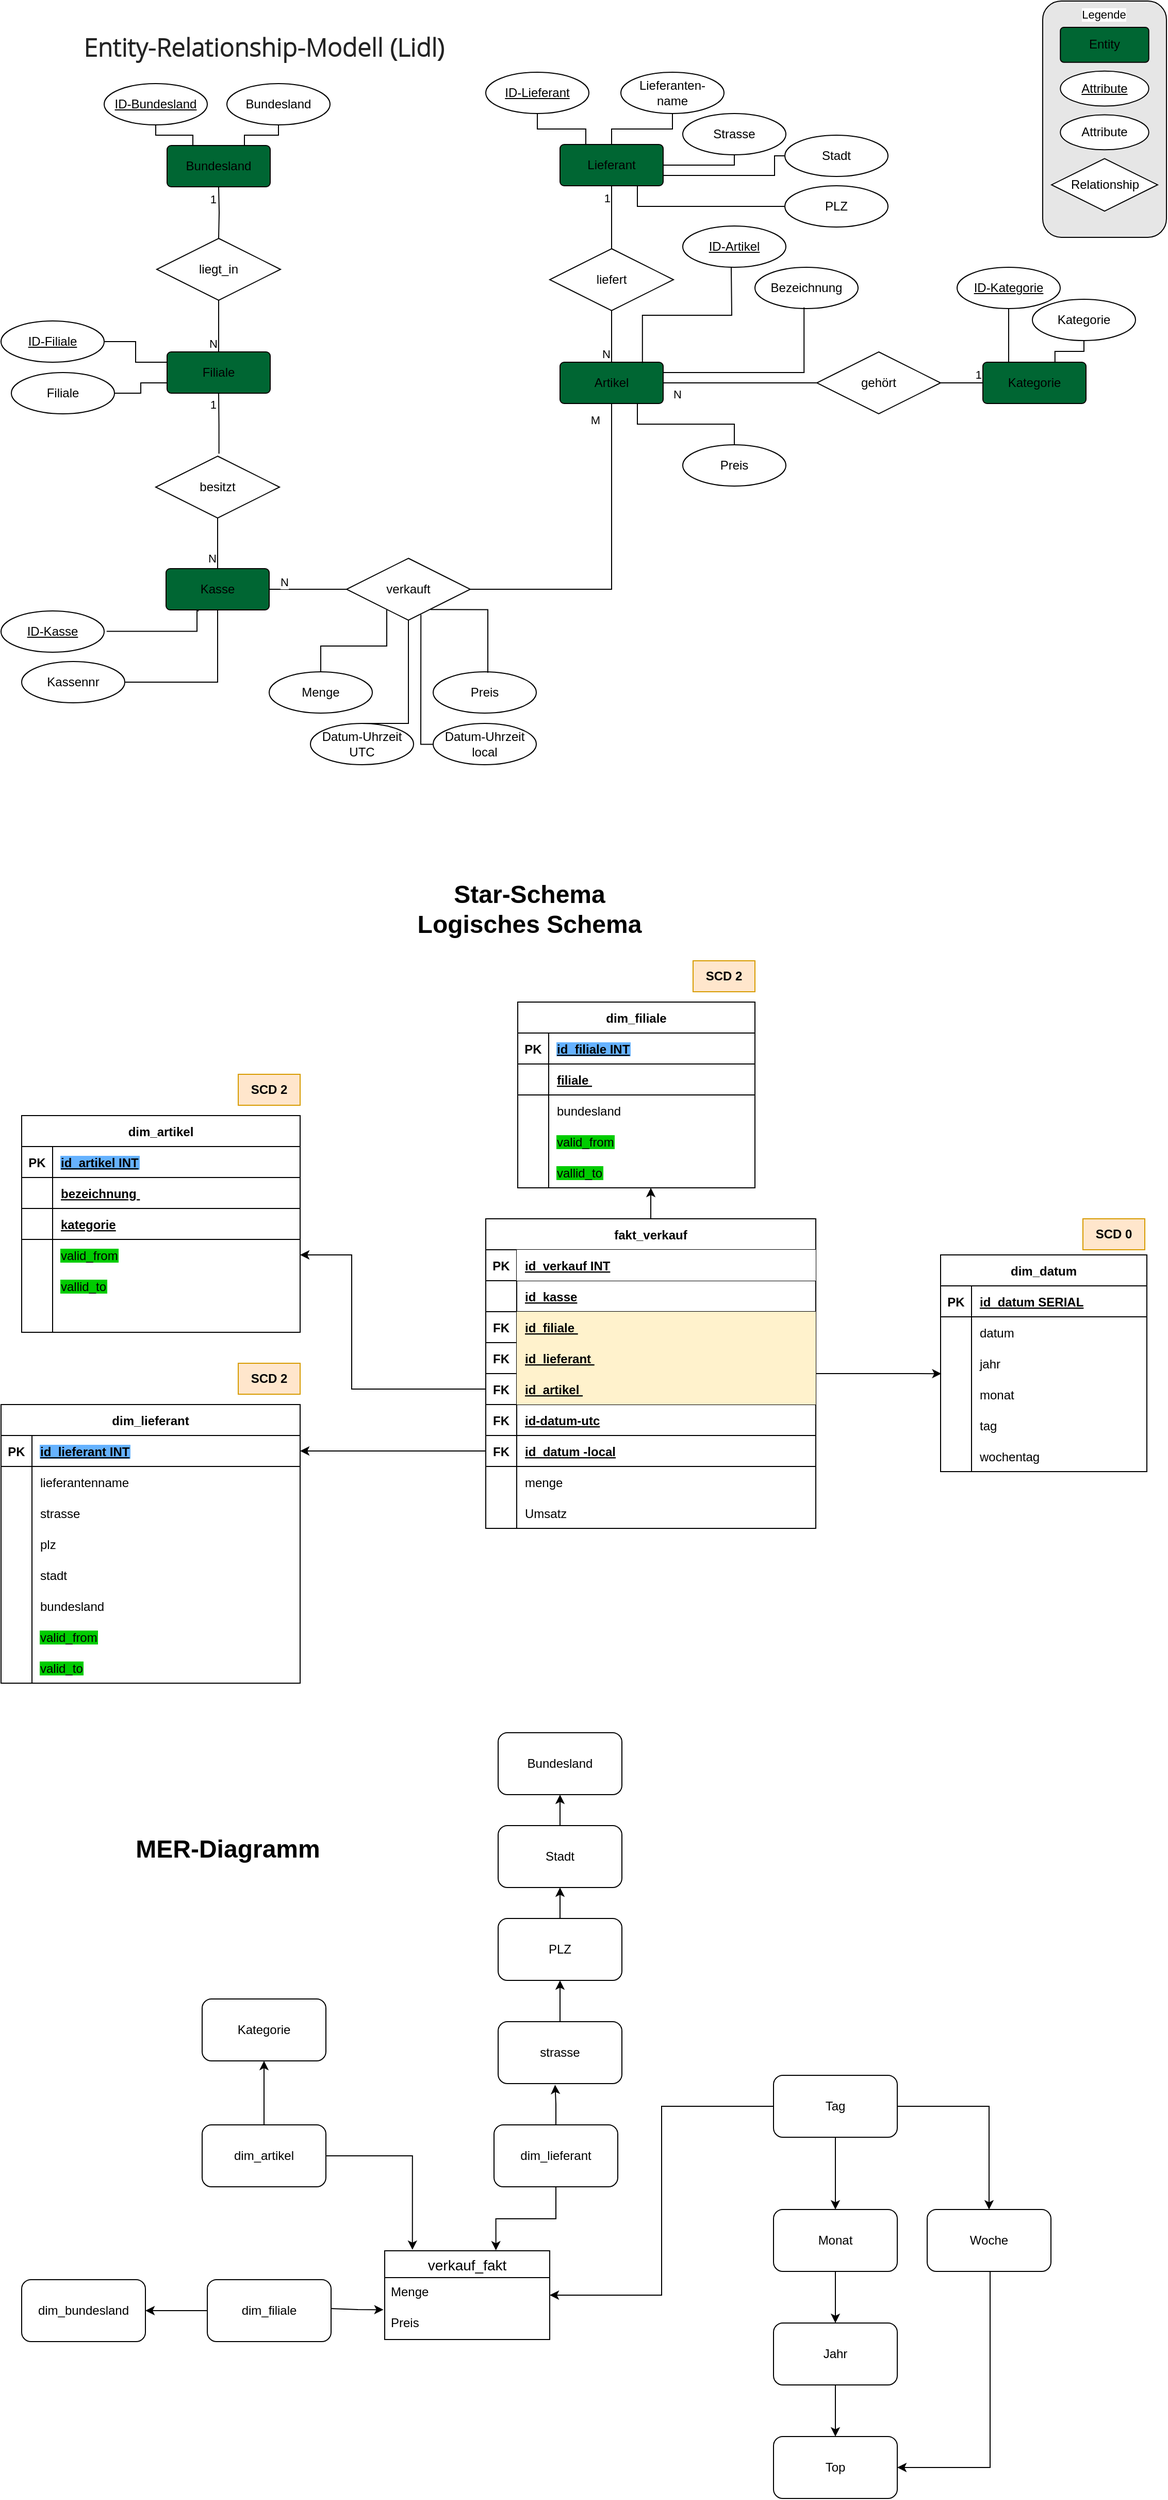 <mxfile version="27.0.9">
  <diagram name="Seite-1" id="if3xEhRFJKLneTS5tlTe">
    <mxGraphModel dx="1188" dy="584" grid="1" gridSize="10" guides="1" tooltips="1" connect="1" arrows="1" fold="1" page="1" pageScale="1" pageWidth="1169" pageHeight="827" math="0" shadow="0">
      <root>
        <mxCell id="0" />
        <mxCell id="1" parent="0" />
        <mxCell id="YYT5KPldXvbkuwWLWnQn-40" value="Kasse" style="rounded=1;arcSize=10;whiteSpace=wrap;html=1;align=center;fillColor=#006633;" parent="1" vertex="1">
          <mxGeometry x="190" y="550" width="100" height="40" as="geometry" />
        </mxCell>
        <mxCell id="YYT5KPldXvbkuwWLWnQn-42" value="Artikel" style="rounded=1;arcSize=10;whiteSpace=wrap;html=1;align=center;fillColor=#006633;" parent="1" vertex="1">
          <mxGeometry x="572" y="350" width="100" height="40" as="geometry" />
        </mxCell>
        <mxCell id="YYT5KPldXvbkuwWLWnQn-43" value="Filiale" style="rounded=1;arcSize=10;whiteSpace=wrap;html=1;align=center;fillColor=#006633;" parent="1" vertex="1">
          <mxGeometry x="191" y="340" width="100" height="40" as="geometry" />
        </mxCell>
        <mxCell id="YYT5KPldXvbkuwWLWnQn-44" value="Bundesland" style="rounded=1;arcSize=10;whiteSpace=wrap;html=1;align=center;fillColor=#006633;" parent="1" vertex="1">
          <mxGeometry x="191" y="140" width="100" height="40" as="geometry" />
        </mxCell>
        <mxCell id="YYT5KPldXvbkuwWLWnQn-46" value="liegt_in" style="shape=rhombus;perimeter=rhombusPerimeter;whiteSpace=wrap;html=1;align=center;" parent="1" vertex="1">
          <mxGeometry x="181" y="230" width="120" height="60" as="geometry" />
        </mxCell>
        <mxCell id="YYT5KPldXvbkuwWLWnQn-47" value="" style="endArrow=none;html=1;rounded=0;strokeColor=default;align=center;verticalAlign=middle;fontFamily=Helvetica;fontSize=11;fontColor=default;labelBackgroundColor=default;edgeStyle=orthogonalEdgeStyle;entryX=0.5;entryY=1;entryDx=0;entryDy=0;" parent="1" target="YYT5KPldXvbkuwWLWnQn-44" edge="1">
          <mxGeometry relative="1" as="geometry">
            <mxPoint x="241" y="230" as="sourcePoint" />
            <mxPoint x="761" y="430" as="targetPoint" />
          </mxGeometry>
        </mxCell>
        <mxCell id="YYT5KPldXvbkuwWLWnQn-48" value="1" style="resizable=0;html=1;whiteSpace=wrap;align=right;verticalAlign=bottom;fontFamily=Helvetica;fontSize=11;fontColor=default;labelBackgroundColor=default;" parent="YYT5KPldXvbkuwWLWnQn-47" connectable="0" vertex="1">
          <mxGeometry x="1" relative="1" as="geometry">
            <mxPoint x="-1" y="20" as="offset" />
          </mxGeometry>
        </mxCell>
        <mxCell id="YYT5KPldXvbkuwWLWnQn-49" value="" style="endArrow=none;html=1;rounded=0;strokeColor=default;align=center;verticalAlign=middle;fontFamily=Helvetica;fontSize=11;fontColor=default;labelBackgroundColor=default;edgeStyle=orthogonalEdgeStyle;exitX=0.5;exitY=1;exitDx=0;exitDy=0;entryX=0.5;entryY=0;entryDx=0;entryDy=0;" parent="1" source="YYT5KPldXvbkuwWLWnQn-46" target="YYT5KPldXvbkuwWLWnQn-43" edge="1">
          <mxGeometry relative="1" as="geometry">
            <mxPoint x="371" y="340" as="sourcePoint" />
            <mxPoint x="531" y="340" as="targetPoint" />
          </mxGeometry>
        </mxCell>
        <mxCell id="YYT5KPldXvbkuwWLWnQn-50" value="N" style="resizable=0;html=1;whiteSpace=wrap;align=right;verticalAlign=bottom;fontFamily=Helvetica;fontSize=11;fontColor=default;labelBackgroundColor=default;" parent="YYT5KPldXvbkuwWLWnQn-49" connectable="0" vertex="1">
          <mxGeometry x="1" relative="1" as="geometry" />
        </mxCell>
        <mxCell id="YYT5KPldXvbkuwWLWnQn-51" value="" style="endArrow=none;html=1;rounded=0;strokeColor=default;align=center;verticalAlign=middle;fontFamily=Helvetica;fontSize=11;fontColor=default;labelBackgroundColor=default;edgeStyle=orthogonalEdgeStyle;entryX=0.5;entryY=1;entryDx=0;entryDy=0;exitX=0.511;exitY=-0.04;exitDx=0;exitDy=0;exitPerimeter=0;" parent="1" source="YYT5KPldXvbkuwWLWnQn-53" target="YYT5KPldXvbkuwWLWnQn-43" edge="1">
          <mxGeometry relative="1" as="geometry">
            <mxPoint x="300" y="481" as="sourcePoint" />
            <mxPoint x="460" y="481" as="targetPoint" />
          </mxGeometry>
        </mxCell>
        <mxCell id="YYT5KPldXvbkuwWLWnQn-52" value="1" style="resizable=0;html=1;whiteSpace=wrap;align=right;verticalAlign=bottom;fontFamily=Helvetica;fontSize=11;fontColor=default;labelBackgroundColor=default;" parent="YYT5KPldXvbkuwWLWnQn-51" connectable="0" vertex="1">
          <mxGeometry x="1" relative="1" as="geometry">
            <mxPoint x="-1" y="20" as="offset" />
          </mxGeometry>
        </mxCell>
        <mxCell id="YYT5KPldXvbkuwWLWnQn-53" value="besitzt" style="shape=rhombus;perimeter=rhombusPerimeter;whiteSpace=wrap;html=1;align=center;" parent="1" vertex="1">
          <mxGeometry x="180" y="441" width="120" height="60" as="geometry" />
        </mxCell>
        <mxCell id="YYT5KPldXvbkuwWLWnQn-54" value="" style="endArrow=none;html=1;rounded=0;strokeColor=default;align=center;verticalAlign=middle;fontFamily=Helvetica;fontSize=11;fontColor=default;labelBackgroundColor=default;edgeStyle=orthogonalEdgeStyle;exitX=0.5;exitY=1;exitDx=0;exitDy=0;" parent="1" source="YYT5KPldXvbkuwWLWnQn-53" edge="1">
          <mxGeometry relative="1" as="geometry">
            <mxPoint x="300" y="470" as="sourcePoint" />
            <mxPoint x="240" y="550" as="targetPoint" />
          </mxGeometry>
        </mxCell>
        <mxCell id="YYT5KPldXvbkuwWLWnQn-55" value="N" style="resizable=0;html=1;whiteSpace=wrap;align=right;verticalAlign=bottom;fontFamily=Helvetica;fontSize=11;fontColor=default;labelBackgroundColor=default;" parent="YYT5KPldXvbkuwWLWnQn-54" connectable="0" vertex="1">
          <mxGeometry x="1" relative="1" as="geometry">
            <mxPoint y="-1" as="offset" />
          </mxGeometry>
        </mxCell>
        <mxCell id="YYT5KPldXvbkuwWLWnQn-56" value="Lieferant" style="rounded=1;arcSize=10;whiteSpace=wrap;html=1;align=center;fillColor=#006633;" parent="1" vertex="1">
          <mxGeometry x="572" y="139" width="100" height="40" as="geometry" />
        </mxCell>
        <mxCell id="YYT5KPldXvbkuwWLWnQn-57" value="liefert" style="shape=rhombus;perimeter=rhombusPerimeter;whiteSpace=wrap;html=1;align=center;" parent="1" vertex="1">
          <mxGeometry x="562" y="240" width="120" height="60" as="geometry" />
        </mxCell>
        <mxCell id="YYT5KPldXvbkuwWLWnQn-58" value="Kategorie" style="rounded=1;arcSize=10;whiteSpace=wrap;html=1;align=center;fillColor=#006633;" parent="1" vertex="1">
          <mxGeometry x="982" y="350" width="100" height="40" as="geometry" />
        </mxCell>
        <mxCell id="YYT5KPldXvbkuwWLWnQn-63" value="gehört" style="shape=rhombus;perimeter=rhombusPerimeter;whiteSpace=wrap;html=1;align=center;" parent="1" vertex="1">
          <mxGeometry x="821" y="340" width="120" height="60" as="geometry" />
        </mxCell>
        <mxCell id="YYT5KPldXvbkuwWLWnQn-64" value="" style="endArrow=none;html=1;rounded=0;strokeColor=default;align=center;verticalAlign=middle;fontFamily=Helvetica;fontSize=11;fontColor=default;labelBackgroundColor=default;edgeStyle=orthogonalEdgeStyle;exitX=0.5;exitY=0;exitDx=0;exitDy=0;entryX=0.5;entryY=1;entryDx=0;entryDy=0;" parent="1" source="YYT5KPldXvbkuwWLWnQn-57" target="YYT5KPldXvbkuwWLWnQn-56" edge="1">
          <mxGeometry relative="1" as="geometry">
            <mxPoint x="354" y="30" as="sourcePoint" />
            <mxPoint x="622" y="80" as="targetPoint" />
          </mxGeometry>
        </mxCell>
        <mxCell id="YYT5KPldXvbkuwWLWnQn-65" value="1" style="resizable=0;html=1;whiteSpace=wrap;align=right;verticalAlign=bottom;fontFamily=Helvetica;fontSize=11;fontColor=default;labelBackgroundColor=default;fillColor=#006633;" parent="YYT5KPldXvbkuwWLWnQn-64" connectable="0" vertex="1">
          <mxGeometry x="1" relative="1" as="geometry">
            <mxPoint y="20" as="offset" />
          </mxGeometry>
        </mxCell>
        <mxCell id="YYT5KPldXvbkuwWLWnQn-66" value="" style="endArrow=none;html=1;rounded=0;strokeColor=default;align=center;verticalAlign=middle;fontFamily=Helvetica;fontSize=11;fontColor=default;labelBackgroundColor=default;edgeStyle=orthogonalEdgeStyle;exitX=0.5;exitY=1;exitDx=0;exitDy=0;entryX=0.5;entryY=0;entryDx=0;entryDy=0;" parent="1" source="YYT5KPldXvbkuwWLWnQn-57" target="YYT5KPldXvbkuwWLWnQn-42" edge="1">
          <mxGeometry relative="1" as="geometry">
            <mxPoint x="612" y="269" as="sourcePoint" />
            <mxPoint x="612" y="329" as="targetPoint" />
          </mxGeometry>
        </mxCell>
        <mxCell id="YYT5KPldXvbkuwWLWnQn-67" value="N" style="resizable=0;html=1;whiteSpace=wrap;align=right;verticalAlign=bottom;fontFamily=Helvetica;fontSize=11;fontColor=default;labelBackgroundColor=default;" parent="YYT5KPldXvbkuwWLWnQn-66" connectable="0" vertex="1">
          <mxGeometry x="1" relative="1" as="geometry" />
        </mxCell>
        <mxCell id="YYT5KPldXvbkuwWLWnQn-68" value="" style="endArrow=none;html=1;rounded=0;strokeColor=default;align=center;verticalAlign=middle;fontFamily=Helvetica;fontSize=11;fontColor=default;labelBackgroundColor=default;edgeStyle=orthogonalEdgeStyle;exitX=0;exitY=0.5;exitDx=0;exitDy=0;entryX=1;entryY=0.5;entryDx=0;entryDy=0;" parent="1" source="YYT5KPldXvbkuwWLWnQn-63" target="YYT5KPldXvbkuwWLWnQn-42" edge="1">
          <mxGeometry relative="1" as="geometry">
            <mxPoint x="552" y="269" as="sourcePoint" />
            <mxPoint x="712" y="269" as="targetPoint" />
          </mxGeometry>
        </mxCell>
        <mxCell id="YYT5KPldXvbkuwWLWnQn-69" value="N" style="resizable=0;html=1;whiteSpace=wrap;align=right;verticalAlign=bottom;fontFamily=Helvetica;fontSize=11;fontColor=default;labelBackgroundColor=default;" parent="YYT5KPldXvbkuwWLWnQn-68" connectable="0" vertex="1">
          <mxGeometry x="1" relative="1" as="geometry">
            <mxPoint x="19" y="19" as="offset" />
          </mxGeometry>
        </mxCell>
        <mxCell id="YYT5KPldXvbkuwWLWnQn-70" value="" style="endArrow=none;html=1;rounded=0;strokeColor=default;align=center;verticalAlign=middle;fontFamily=Helvetica;fontSize=11;fontColor=default;labelBackgroundColor=default;edgeStyle=orthogonalEdgeStyle;entryX=0;entryY=0.5;entryDx=0;entryDy=0;exitX=1;exitY=0.5;exitDx=0;exitDy=0;" parent="1" source="YYT5KPldXvbkuwWLWnQn-63" target="YYT5KPldXvbkuwWLWnQn-58" edge="1">
          <mxGeometry relative="1" as="geometry">
            <mxPoint x="942" y="370" as="sourcePoint" />
            <mxPoint x="792" y="369" as="targetPoint" />
          </mxGeometry>
        </mxCell>
        <mxCell id="YYT5KPldXvbkuwWLWnQn-71" value="1" style="resizable=0;html=1;whiteSpace=wrap;align=right;verticalAlign=bottom;fontFamily=Helvetica;fontSize=11;fontColor=default;labelBackgroundColor=default;" parent="YYT5KPldXvbkuwWLWnQn-70" connectable="0" vertex="1">
          <mxGeometry x="1" relative="1" as="geometry" />
        </mxCell>
        <mxCell id="YYT5KPldXvbkuwWLWnQn-72" value="" style="endArrow=none;html=1;rounded=0;strokeColor=default;align=center;verticalAlign=middle;fontFamily=Helvetica;fontSize=11;fontColor=default;labelBackgroundColor=default;edgeStyle=orthogonalEdgeStyle;entryX=1;entryY=0.5;entryDx=0;entryDy=0;exitX=0;exitY=0.5;exitDx=0;exitDy=0;" parent="1" source="QBYk8rgSqJVbzHIFE_xx-6" target="YYT5KPldXvbkuwWLWnQn-40" edge="1">
          <mxGeometry relative="1" as="geometry">
            <mxPoint x="349" y="570" as="sourcePoint" />
            <mxPoint x="660" y="500" as="targetPoint" />
          </mxGeometry>
        </mxCell>
        <mxCell id="YYT5KPldXvbkuwWLWnQn-73" value="N" style="resizable=0;html=1;whiteSpace=wrap;align=right;verticalAlign=bottom;fontFamily=Helvetica;fontSize=11;fontColor=default;labelBackgroundColor=default;" parent="YYT5KPldXvbkuwWLWnQn-72" connectable="0" vertex="1">
          <mxGeometry x="1" relative="1" as="geometry">
            <mxPoint x="20" y="1" as="offset" />
          </mxGeometry>
        </mxCell>
        <mxCell id="YYT5KPldXvbkuwWLWnQn-77" value="ID-Bundesland" style="ellipse;whiteSpace=wrap;html=1;align=center;fontStyle=4;" parent="1" vertex="1">
          <mxGeometry x="130" y="80" width="100" height="40" as="geometry" />
        </mxCell>
        <mxCell id="YYT5KPldXvbkuwWLWnQn-78" value="Bundesland" style="ellipse;whiteSpace=wrap;html=1;align=center;" parent="1" vertex="1">
          <mxGeometry x="249" y="80" width="100" height="40" as="geometry" />
        </mxCell>
        <mxCell id="YYT5KPldXvbkuwWLWnQn-79" value="ID-Filiale" style="ellipse;whiteSpace=wrap;html=1;align=center;fontStyle=4;" parent="1" vertex="1">
          <mxGeometry x="30" y="310" width="100" height="40" as="geometry" />
        </mxCell>
        <mxCell id="YYT5KPldXvbkuwWLWnQn-80" value="Filiale" style="ellipse;whiteSpace=wrap;html=1;align=center;" parent="1" vertex="1">
          <mxGeometry x="40" y="360" width="100" height="40" as="geometry" />
        </mxCell>
        <mxCell id="YYT5KPldXvbkuwWLWnQn-81" value="ID-Kasse" style="ellipse;whiteSpace=wrap;html=1;align=center;fontStyle=4;" parent="1" vertex="1">
          <mxGeometry x="30" y="591" width="100" height="40" as="geometry" />
        </mxCell>
        <mxCell id="YYT5KPldXvbkuwWLWnQn-82" value="Kassennr" style="ellipse;whiteSpace=wrap;html=1;align=center;" parent="1" vertex="1">
          <mxGeometry x="50" y="640" width="100" height="40" as="geometry" />
        </mxCell>
        <mxCell id="YYT5KPldXvbkuwWLWnQn-83" value="ID-Artikel" style="ellipse;whiteSpace=wrap;html=1;align=center;fontStyle=4;" parent="1" vertex="1">
          <mxGeometry x="691" y="218" width="100" height="40" as="geometry" />
        </mxCell>
        <mxCell id="YYT5KPldXvbkuwWLWnQn-84" value="Bezeichnung" style="ellipse;whiteSpace=wrap;html=1;align=center;" parent="1" vertex="1">
          <mxGeometry x="761" y="258" width="100" height="40" as="geometry" />
        </mxCell>
        <mxCell id="YYT5KPldXvbkuwWLWnQn-85" value="ID-Kategorie" style="ellipse;whiteSpace=wrap;html=1;align=center;fontStyle=4;" parent="1" vertex="1">
          <mxGeometry x="957" y="258" width="100" height="40" as="geometry" />
        </mxCell>
        <mxCell id="YYT5KPldXvbkuwWLWnQn-86" value="Kategorie" style="ellipse;whiteSpace=wrap;html=1;align=center;" parent="1" vertex="1">
          <mxGeometry x="1030" y="289" width="100" height="40" as="geometry" />
        </mxCell>
        <mxCell id="YYT5KPldXvbkuwWLWnQn-87" value="ID-Lieferant" style="ellipse;whiteSpace=wrap;html=1;align=center;fontStyle=4;" parent="1" vertex="1">
          <mxGeometry x="500" y="69" width="100" height="40" as="geometry" />
        </mxCell>
        <mxCell id="YYT5KPldXvbkuwWLWnQn-88" value="Lieferanten-&lt;div&gt;name&lt;/div&gt;" style="ellipse;whiteSpace=wrap;html=1;align=center;" parent="1" vertex="1">
          <mxGeometry x="631" y="69" width="100" height="40" as="geometry" />
        </mxCell>
        <mxCell id="YYT5KPldXvbkuwWLWnQn-89" value="Strasse" style="ellipse;whiteSpace=wrap;html=1;align=center;" parent="1" vertex="1">
          <mxGeometry x="691" y="109" width="100" height="40" as="geometry" />
        </mxCell>
        <mxCell id="YYT5KPldXvbkuwWLWnQn-90" value="&lt;span style=&quot;color: rgb(34, 34, 34); font-family: &amp;quot;Open Sans Light&amp;quot;, &amp;quot;Helvetica Neue&amp;quot;, Helvetica, Arial, FreeSans, sans-serif; letter-spacing: 0.368px; text-align: start; background-color: rgb(252, 252, 252);&quot;&gt;&lt;b style=&quot;&quot;&gt;&lt;font style=&quot;font-size: 24px;&quot;&gt;Entity-Relationship-Modell (Lidl)&lt;/font&gt;&lt;/b&gt;&lt;/span&gt;" style="text;html=1;align=center;verticalAlign=middle;whiteSpace=wrap;rounded=0;fontFamily=Helvetica;fontSize=11;fontColor=default;labelBackgroundColor=default;" parent="1" vertex="1">
          <mxGeometry x="40" y="10" width="490" height="70" as="geometry" />
        </mxCell>
        <mxCell id="YYT5KPldXvbkuwWLWnQn-140" value="" style="endArrow=none;html=1;rounded=0;strokeColor=default;align=center;verticalAlign=middle;fontFamily=Helvetica;fontSize=11;fontColor=default;labelBackgroundColor=default;edgeStyle=orthogonalEdgeStyle;entryX=0.5;entryY=1;entryDx=0;entryDy=0;exitX=0.25;exitY=0;exitDx=0;exitDy=0;" parent="1" source="YYT5KPldXvbkuwWLWnQn-44" target="YYT5KPldXvbkuwWLWnQn-77" edge="1">
          <mxGeometry relative="1" as="geometry">
            <mxPoint x="200" y="180" as="sourcePoint" />
            <mxPoint x="360" y="180" as="targetPoint" />
          </mxGeometry>
        </mxCell>
        <mxCell id="YYT5KPldXvbkuwWLWnQn-141" value="" style="endArrow=none;html=1;rounded=0;strokeColor=default;align=center;verticalAlign=middle;fontFamily=Helvetica;fontSize=11;fontColor=default;labelBackgroundColor=default;edgeStyle=orthogonalEdgeStyle;exitX=1;exitY=0.5;exitDx=0;exitDy=0;entryX=0;entryY=0.25;entryDx=0;entryDy=0;" parent="1" source="YYT5KPldXvbkuwWLWnQn-79" target="YYT5KPldXvbkuwWLWnQn-43" edge="1">
          <mxGeometry relative="1" as="geometry">
            <mxPoint x="320" y="170" as="sourcePoint" />
            <mxPoint x="409" y="170" as="targetPoint" />
          </mxGeometry>
        </mxCell>
        <mxCell id="YYT5KPldXvbkuwWLWnQn-142" value="" style="endArrow=none;html=1;rounded=0;strokeColor=default;align=center;verticalAlign=middle;fontFamily=Helvetica;fontSize=11;fontColor=default;labelBackgroundColor=default;edgeStyle=orthogonalEdgeStyle;exitX=0.5;exitY=1;exitDx=0;exitDy=0;entryX=0.75;entryY=0;entryDx=0;entryDy=0;" parent="1" source="YYT5KPldXvbkuwWLWnQn-78" target="YYT5KPldXvbkuwWLWnQn-44" edge="1">
          <mxGeometry relative="1" as="geometry">
            <mxPoint x="311" y="150" as="sourcePoint" />
            <mxPoint x="400" y="150" as="targetPoint" />
          </mxGeometry>
        </mxCell>
        <mxCell id="YYT5KPldXvbkuwWLWnQn-143" value="" style="endArrow=none;html=1;rounded=0;strokeColor=default;align=center;verticalAlign=middle;fontFamily=Helvetica;fontSize=11;fontColor=default;labelBackgroundColor=default;edgeStyle=orthogonalEdgeStyle;exitX=1;exitY=0.5;exitDx=0;exitDy=0;entryX=0;entryY=0.75;entryDx=0;entryDy=0;" parent="1" source="YYT5KPldXvbkuwWLWnQn-80" target="YYT5KPldXvbkuwWLWnQn-43" edge="1">
          <mxGeometry relative="1" as="geometry">
            <mxPoint x="150" y="380" as="sourcePoint" />
            <mxPoint x="211" y="400" as="targetPoint" />
          </mxGeometry>
        </mxCell>
        <mxCell id="YYT5KPldXvbkuwWLWnQn-144" value="" style="endArrow=none;html=1;rounded=0;strokeColor=default;align=center;verticalAlign=middle;fontFamily=Helvetica;fontSize=11;fontColor=default;labelBackgroundColor=default;edgeStyle=orthogonalEdgeStyle;exitX=1.024;exitY=0.495;exitDx=0;exitDy=0;exitPerimeter=0;" parent="1" source="YYT5KPldXvbkuwWLWnQn-81" edge="1">
          <mxGeometry relative="1" as="geometry">
            <mxPoint x="170" y="600" as="sourcePoint" />
            <mxPoint x="221" y="590" as="targetPoint" />
            <Array as="points">
              <mxPoint x="220" y="611" />
              <mxPoint x="220" y="591" />
              <mxPoint x="221" y="591" />
            </Array>
          </mxGeometry>
        </mxCell>
        <mxCell id="YYT5KPldXvbkuwWLWnQn-145" value="" style="endArrow=none;html=1;rounded=0;strokeColor=default;align=center;verticalAlign=middle;fontFamily=Helvetica;fontSize=11;fontColor=default;labelBackgroundColor=default;edgeStyle=orthogonalEdgeStyle;exitX=1;exitY=0.5;exitDx=0;exitDy=0;entryX=0.5;entryY=1;entryDx=0;entryDy=0;" parent="1" source="YYT5KPldXvbkuwWLWnQn-82" target="YYT5KPldXvbkuwWLWnQn-40" edge="1">
          <mxGeometry relative="1" as="geometry">
            <mxPoint x="175.49" y="612" as="sourcePoint" />
            <mxPoint x="260" y="610" as="targetPoint" />
            <Array as="points">
              <mxPoint x="240" y="660" />
            </Array>
          </mxGeometry>
        </mxCell>
        <mxCell id="YYT5KPldXvbkuwWLWnQn-146" value="" style="endArrow=none;html=1;rounded=0;strokeColor=default;align=center;verticalAlign=middle;fontFamily=Helvetica;fontSize=11;fontColor=default;labelBackgroundColor=default;edgeStyle=orthogonalEdgeStyle;exitX=0.5;exitY=1;exitDx=0;exitDy=0;entryX=0.25;entryY=0;entryDx=0;entryDy=0;" parent="1" source="YYT5KPldXvbkuwWLWnQn-87" target="YYT5KPldXvbkuwWLWnQn-56" edge="1">
          <mxGeometry relative="1" as="geometry">
            <mxPoint x="491" y="329" as="sourcePoint" />
            <mxPoint x="651" y="329" as="targetPoint" />
          </mxGeometry>
        </mxCell>
        <mxCell id="YYT5KPldXvbkuwWLWnQn-147" value="" style="endArrow=none;html=1;rounded=0;strokeColor=default;align=center;verticalAlign=middle;fontFamily=Helvetica;fontSize=11;fontColor=default;labelBackgroundColor=default;edgeStyle=orthogonalEdgeStyle;exitX=0.5;exitY=1;exitDx=0;exitDy=0;entryX=1;entryY=0.5;entryDx=0;entryDy=0;" parent="1" source="YYT5KPldXvbkuwWLWnQn-89" target="YYT5KPldXvbkuwWLWnQn-56" edge="1">
          <mxGeometry relative="1" as="geometry">
            <mxPoint x="691" y="189" as="sourcePoint" />
            <mxPoint x="851" y="189" as="targetPoint" />
          </mxGeometry>
        </mxCell>
        <mxCell id="YYT5KPldXvbkuwWLWnQn-148" value="" style="endArrow=none;html=1;rounded=0;strokeColor=default;align=center;verticalAlign=middle;fontFamily=Helvetica;fontSize=11;fontColor=default;labelBackgroundColor=default;edgeStyle=orthogonalEdgeStyle;exitX=0.5;exitY=1;exitDx=0;exitDy=0;entryX=0.5;entryY=0;entryDx=0;entryDy=0;" parent="1" source="YYT5KPldXvbkuwWLWnQn-88" target="YYT5KPldXvbkuwWLWnQn-56" edge="1">
          <mxGeometry relative="1" as="geometry">
            <mxPoint x="691" y="179" as="sourcePoint" />
            <mxPoint x="851" y="179" as="targetPoint" />
          </mxGeometry>
        </mxCell>
        <mxCell id="YYT5KPldXvbkuwWLWnQn-150" value="" style="endArrow=none;html=1;rounded=0;strokeColor=default;align=center;verticalAlign=middle;fontFamily=Helvetica;fontSize=11;fontColor=default;labelBackgroundColor=default;edgeStyle=orthogonalEdgeStyle;exitX=1;exitY=0.25;exitDx=0;exitDy=0;entryX=0.476;entryY=0.971;entryDx=0;entryDy=0;entryPerimeter=0;" parent="1" source="YYT5KPldXvbkuwWLWnQn-42" target="YYT5KPldXvbkuwWLWnQn-84" edge="1">
          <mxGeometry relative="1" as="geometry">
            <mxPoint x="691" y="359" as="sourcePoint" />
            <mxPoint x="851" y="359" as="targetPoint" />
          </mxGeometry>
        </mxCell>
        <mxCell id="YYT5KPldXvbkuwWLWnQn-151" value="" style="endArrow=none;html=1;rounded=0;strokeColor=default;align=center;verticalAlign=middle;fontFamily=Helvetica;fontSize=11;fontColor=default;labelBackgroundColor=default;edgeStyle=orthogonalEdgeStyle;exitX=0.5;exitY=1;exitDx=0;exitDy=0;entryX=0.25;entryY=0;entryDx=0;entryDy=0;" parent="1" source="YYT5KPldXvbkuwWLWnQn-85" target="YYT5KPldXvbkuwWLWnQn-58" edge="1">
          <mxGeometry relative="1" as="geometry">
            <mxPoint x="1061" y="339" as="sourcePoint" />
            <mxPoint x="1221" y="339" as="targetPoint" />
          </mxGeometry>
        </mxCell>
        <mxCell id="YYT5KPldXvbkuwWLWnQn-152" value="" style="endArrow=none;html=1;rounded=0;strokeColor=default;align=center;verticalAlign=middle;fontFamily=Helvetica;fontSize=11;fontColor=default;labelBackgroundColor=default;edgeStyle=orthogonalEdgeStyle;exitX=0.699;exitY=-0.012;exitDx=0;exitDy=0;exitPerimeter=0;entryX=0.5;entryY=1;entryDx=0;entryDy=0;" parent="1" source="YYT5KPldXvbkuwWLWnQn-58" target="YYT5KPldXvbkuwWLWnQn-86" edge="1">
          <mxGeometry relative="1" as="geometry">
            <mxPoint x="1061" y="339" as="sourcePoint" />
            <mxPoint x="1132" y="309" as="targetPoint" />
          </mxGeometry>
        </mxCell>
        <mxCell id="YYT5KPldXvbkuwWLWnQn-153" value="" style="endArrow=none;html=1;rounded=0;strokeColor=default;align=center;verticalAlign=middle;fontFamily=Helvetica;fontSize=11;fontColor=default;labelBackgroundColor=default;edgeStyle=orthogonalEdgeStyle;exitX=0.799;exitY=0.019;exitDx=0;exitDy=0;entryX=0.476;entryY=0.971;entryDx=0;entryDy=0;entryPerimeter=0;exitPerimeter=0;" parent="1" source="YYT5KPldXvbkuwWLWnQn-42" edge="1">
          <mxGeometry relative="1" as="geometry">
            <mxPoint x="601" y="321" as="sourcePoint" />
            <mxPoint x="738" y="258" as="targetPoint" />
          </mxGeometry>
        </mxCell>
        <mxCell id="QBYk8rgSqJVbzHIFE_xx-4" value="Menge" style="ellipse;whiteSpace=wrap;html=1;align=center;" parent="1" vertex="1">
          <mxGeometry x="290" y="650" width="100" height="40" as="geometry" />
        </mxCell>
        <mxCell id="QBYk8rgSqJVbzHIFE_xx-5" value="Preis" style="ellipse;whiteSpace=wrap;html=1;align=center;" parent="1" vertex="1">
          <mxGeometry x="691" y="430" width="100" height="40" as="geometry" />
        </mxCell>
        <mxCell id="QBYk8rgSqJVbzHIFE_xx-6" value="verkauft" style="shape=rhombus;perimeter=rhombusPerimeter;whiteSpace=wrap;html=1;align=center;" parent="1" vertex="1">
          <mxGeometry x="365" y="540" width="120" height="60" as="geometry" />
        </mxCell>
        <mxCell id="QBYk8rgSqJVbzHIFE_xx-7" value="" style="group" parent="1" vertex="1" connectable="0">
          <mxGeometry x="1040" width="120" height="229" as="geometry" />
        </mxCell>
        <mxCell id="1BJ3c-md4-SRnJtdKCkP-4" value="" style="rounded=1;whiteSpace=wrap;html=1;fontFamily=Helvetica;fontSize=11;fontColor=default;labelBackgroundColor=default;fillColor=#E6E6E6;" parent="QBYk8rgSqJVbzHIFE_xx-7" vertex="1">
          <mxGeometry width="120" height="229" as="geometry" />
        </mxCell>
        <mxCell id="YYT5KPldXvbkuwWLWnQn-3" value="Entity" style="rounded=1;arcSize=10;whiteSpace=wrap;html=1;align=center;fillColor=#006633;" parent="QBYk8rgSqJVbzHIFE_xx-7" vertex="1">
          <mxGeometry x="17.143" y="25.444" width="85.714" height="33.926" as="geometry" />
        </mxCell>
        <mxCell id="YYT5KPldXvbkuwWLWnQn-4" value="Attribute" style="ellipse;whiteSpace=wrap;html=1;align=center;" parent="QBYk8rgSqJVbzHIFE_xx-7" vertex="1">
          <mxGeometry x="17.143" y="110.259" width="85.714" height="33.926" as="geometry" />
        </mxCell>
        <mxCell id="YYT5KPldXvbkuwWLWnQn-5" value="Attribute" style="ellipse;whiteSpace=wrap;html=1;align=center;fontStyle=4;" parent="QBYk8rgSqJVbzHIFE_xx-7" vertex="1">
          <mxGeometry x="17.143" y="67.852" width="85.714" height="33.926" as="geometry" />
        </mxCell>
        <mxCell id="YYT5KPldXvbkuwWLWnQn-25" value="Relationship" style="shape=rhombus;perimeter=rhombusPerimeter;whiteSpace=wrap;html=1;align=center;" parent="QBYk8rgSqJVbzHIFE_xx-7" vertex="1">
          <mxGeometry x="8.571" y="152.667" width="102.857" height="50.889" as="geometry" />
        </mxCell>
        <mxCell id="YYT5KPldXvbkuwWLWnQn-76" value="Legende" style="text;html=1;align=center;verticalAlign=middle;whiteSpace=wrap;rounded=0;fontFamily=Helvetica;fontSize=11;fontColor=default;labelBackgroundColor=default;" parent="QBYk8rgSqJVbzHIFE_xx-7" vertex="1">
          <mxGeometry x="34.286" width="51.429" height="25.444" as="geometry" />
        </mxCell>
        <mxCell id="QBYk8rgSqJVbzHIFE_xx-8" value="Datum-Uhrzeit&lt;div&gt;UTC&lt;/div&gt;" style="ellipse;whiteSpace=wrap;html=1;align=center;" parent="1" vertex="1">
          <mxGeometry x="330" y="700" width="100" height="40" as="geometry" />
        </mxCell>
        <mxCell id="QBYk8rgSqJVbzHIFE_xx-9" value="" style="endArrow=none;html=1;rounded=0;strokeColor=default;align=center;verticalAlign=middle;fontFamily=Helvetica;fontSize=11;fontColor=default;labelBackgroundColor=default;edgeStyle=orthogonalEdgeStyle;exitX=1;exitY=0.5;exitDx=0;exitDy=0;entryX=0.5;entryY=1;entryDx=0;entryDy=0;" parent="1" source="QBYk8rgSqJVbzHIFE_xx-6" target="YYT5KPldXvbkuwWLWnQn-42" edge="1">
          <mxGeometry relative="1" as="geometry">
            <mxPoint x="530" y="609" as="sourcePoint" />
            <mxPoint x="550" y="570" as="targetPoint" />
          </mxGeometry>
        </mxCell>
        <mxCell id="QBYk8rgSqJVbzHIFE_xx-10" value="M" style="resizable=0;html=1;whiteSpace=wrap;align=right;verticalAlign=bottom;fontFamily=Helvetica;fontSize=11;fontColor=default;labelBackgroundColor=default;" parent="QBYk8rgSqJVbzHIFE_xx-9" connectable="0" vertex="1">
          <mxGeometry x="1" relative="1" as="geometry">
            <mxPoint x="-10" y="24" as="offset" />
          </mxGeometry>
        </mxCell>
        <mxCell id="QBYk8rgSqJVbzHIFE_xx-11" value="" style="endArrow=none;html=1;rounded=0;strokeColor=default;align=center;verticalAlign=middle;fontFamily=Helvetica;fontSize=11;fontColor=default;labelBackgroundColor=default;edgeStyle=orthogonalEdgeStyle;exitX=0.5;exitY=0;exitDx=0;exitDy=0;entryX=0.5;entryY=1;entryDx=0;entryDy=0;" parent="1" source="QBYk8rgSqJVbzHIFE_xx-8" target="QBYk8rgSqJVbzHIFE_xx-6" edge="1">
          <mxGeometry relative="1" as="geometry">
            <mxPoint x="580" y="530" as="sourcePoint" />
            <mxPoint x="740" y="530" as="targetPoint" />
            <Array as="points">
              <mxPoint x="425" y="700" />
            </Array>
          </mxGeometry>
        </mxCell>
        <mxCell id="QBYk8rgSqJVbzHIFE_xx-15" value="" style="endArrow=none;html=1;rounded=0;strokeColor=default;align=center;verticalAlign=middle;fontFamily=Helvetica;fontSize=11;fontColor=default;labelBackgroundColor=default;edgeStyle=orthogonalEdgeStyle;entryX=0.5;entryY=0;entryDx=0;entryDy=0;exitX=0.325;exitY=0.832;exitDx=0;exitDy=0;exitPerimeter=0;" parent="1" source="QBYk8rgSqJVbzHIFE_xx-6" target="QBYk8rgSqJVbzHIFE_xx-4" edge="1">
          <mxGeometry relative="1" as="geometry">
            <mxPoint x="420" y="570" as="sourcePoint" />
            <mxPoint x="580" y="570" as="targetPoint" />
          </mxGeometry>
        </mxCell>
        <mxCell id="QBYk8rgSqJVbzHIFE_xx-16" value="" style="endArrow=none;html=1;rounded=0;strokeColor=default;align=center;verticalAlign=middle;fontFamily=Helvetica;fontSize=11;fontColor=default;labelBackgroundColor=default;edgeStyle=orthogonalEdgeStyle;entryX=0.5;entryY=0;entryDx=0;entryDy=0;exitX=0.75;exitY=1;exitDx=0;exitDy=0;" parent="1" source="YYT5KPldXvbkuwWLWnQn-42" target="QBYk8rgSqJVbzHIFE_xx-5" edge="1">
          <mxGeometry relative="1" as="geometry">
            <mxPoint x="420" y="570" as="sourcePoint" />
            <mxPoint x="580" y="570" as="targetPoint" />
          </mxGeometry>
        </mxCell>
        <mxCell id="QBYk8rgSqJVbzHIFE_xx-17" value="Stadt" style="ellipse;whiteSpace=wrap;html=1;align=center;" parent="1" vertex="1">
          <mxGeometry x="790" y="130" width="100" height="40" as="geometry" />
        </mxCell>
        <mxCell id="QBYk8rgSqJVbzHIFE_xx-18" value="" style="endArrow=none;html=1;rounded=0;strokeColor=default;align=center;verticalAlign=middle;fontFamily=Helvetica;fontSize=11;fontColor=default;labelBackgroundColor=default;edgeStyle=orthogonalEdgeStyle;exitX=0;exitY=0.5;exitDx=0;exitDy=0;entryX=1;entryY=0.75;entryDx=0;entryDy=0;" parent="1" source="QBYk8rgSqJVbzHIFE_xx-17" target="YYT5KPldXvbkuwWLWnQn-56" edge="1">
          <mxGeometry relative="1" as="geometry">
            <mxPoint x="769" y="150" as="sourcePoint" />
            <mxPoint x="700" y="160" as="targetPoint" />
            <Array as="points">
              <mxPoint x="780" y="150" />
              <mxPoint x="780" y="169" />
            </Array>
          </mxGeometry>
        </mxCell>
        <mxCell id="QBYk8rgSqJVbzHIFE_xx-28" value="PLZ" style="ellipse;whiteSpace=wrap;html=1;align=center;" parent="1" vertex="1">
          <mxGeometry x="790" y="179" width="100" height="40" as="geometry" />
        </mxCell>
        <mxCell id="QBYk8rgSqJVbzHIFE_xx-29" value="" style="endArrow=none;html=1;rounded=0;strokeColor=default;align=center;verticalAlign=middle;fontFamily=Helvetica;fontSize=11;fontColor=default;labelBackgroundColor=default;edgeStyle=orthogonalEdgeStyle;exitX=0;exitY=0.5;exitDx=0;exitDy=0;entryX=0.75;entryY=1;entryDx=0;entryDy=0;" parent="1" source="QBYk8rgSqJVbzHIFE_xx-28" target="YYT5KPldXvbkuwWLWnQn-56" edge="1">
          <mxGeometry relative="1" as="geometry">
            <mxPoint x="879" y="110" as="sourcePoint" />
            <mxPoint x="810" y="120" as="targetPoint" />
          </mxGeometry>
        </mxCell>
        <mxCell id="Lno-Hep20rI5RP0nEHrE-242" value="Preis" style="ellipse;whiteSpace=wrap;html=1;align=center;" parent="1" vertex="1">
          <mxGeometry x="449" y="650" width="100" height="40" as="geometry" />
        </mxCell>
        <mxCell id="sXnYkL59QyAPJXKLkiFu-1" value="" style="endArrow=none;html=1;rounded=0;strokeColor=default;align=center;verticalAlign=middle;fontFamily=Helvetica;fontSize=11;fontColor=default;labelBackgroundColor=default;edgeStyle=orthogonalEdgeStyle;exitX=0.676;exitY=0.828;exitDx=0;exitDy=0;exitPerimeter=0;entryX=0.53;entryY=0.023;entryDx=0;entryDy=0;entryPerimeter=0;" parent="1" source="QBYk8rgSqJVbzHIFE_xx-6" target="Lno-Hep20rI5RP0nEHrE-242" edge="1">
          <mxGeometry relative="1" as="geometry">
            <mxPoint x="489.75" y="592" as="sourcePoint" />
            <mxPoint x="502" y="647" as="targetPoint" />
            <Array as="points">
              <mxPoint x="502" y="590" />
            </Array>
          </mxGeometry>
        </mxCell>
        <mxCell id="-1TwkTnlUkwcCRJVOmrM-1" value="Datum-Uhrzeit&lt;div&gt;local&lt;/div&gt;" style="ellipse;whiteSpace=wrap;html=1;align=center;" parent="1" vertex="1">
          <mxGeometry x="449" y="700" width="100" height="40" as="geometry" />
        </mxCell>
        <mxCell id="-1TwkTnlUkwcCRJVOmrM-2" value="" style="endArrow=none;html=1;rounded=0;strokeColor=default;align=center;verticalAlign=middle;fontFamily=Helvetica;fontSize=11;fontColor=default;labelBackgroundColor=default;edgeStyle=orthogonalEdgeStyle;entryX=-0.004;entryY=0.505;entryDx=0;entryDy=0;exitX=0.601;exitY=0.91;exitDx=0;exitDy=0;exitPerimeter=0;entryPerimeter=0;" parent="1" source="QBYk8rgSqJVbzHIFE_xx-6" target="-1TwkTnlUkwcCRJVOmrM-1" edge="1">
          <mxGeometry relative="1" as="geometry">
            <mxPoint x="450" y="610" as="sourcePoint" />
            <mxPoint x="516" y="651" as="targetPoint" />
            <Array as="points">
              <mxPoint x="437" y="610" />
              <mxPoint x="437" y="720" />
            </Array>
          </mxGeometry>
        </mxCell>
        <mxCell id="s2uUGWA14hOa1rh7soew-1" value="&lt;b&gt;&lt;font style=&quot;font-size: 24px;&quot;&gt;Star-Schema&lt;/font&gt;&lt;/b&gt;&lt;div&gt;&lt;b&gt;&lt;font style=&quot;font-size: 24px;&quot;&gt;Logisches Schema&lt;/font&gt;&lt;/b&gt;&lt;/div&gt;" style="text;html=1;align=center;verticalAlign=middle;whiteSpace=wrap;rounded=0;" parent="1" vertex="1">
          <mxGeometry x="430" y="860" width="225" height="40" as="geometry" />
        </mxCell>
        <mxCell id="s2uUGWA14hOa1rh7soew-2" value="dim_artikel" style="shape=table;startSize=30;container=1;collapsible=1;childLayout=tableLayout;fixedRows=1;rowLines=0;fontStyle=1;align=center;resizeLast=1;" parent="1" vertex="1">
          <mxGeometry x="50" y="1080" width="270" height="210" as="geometry" />
        </mxCell>
        <mxCell id="s2uUGWA14hOa1rh7soew-3" value="" style="shape=tableRow;horizontal=0;startSize=0;swimlaneHead=0;swimlaneBody=0;fillColor=none;collapsible=0;dropTarget=0;points=[[0,0.5],[1,0.5]];portConstraint=eastwest;strokeColor=inherit;top=0;left=0;right=0;bottom=1;" parent="s2uUGWA14hOa1rh7soew-2" vertex="1">
          <mxGeometry y="30" width="270" height="30" as="geometry" />
        </mxCell>
        <mxCell id="s2uUGWA14hOa1rh7soew-4" value="PK" style="shape=partialRectangle;overflow=hidden;connectable=0;fillColor=none;strokeColor=inherit;top=0;left=0;bottom=0;right=0;fontStyle=1;" parent="s2uUGWA14hOa1rh7soew-3" vertex="1">
          <mxGeometry width="30" height="30" as="geometry">
            <mxRectangle width="30" height="30" as="alternateBounds" />
          </mxGeometry>
        </mxCell>
        <mxCell id="s2uUGWA14hOa1rh7soew-5" value="id_artikel INT" style="shape=partialRectangle;overflow=hidden;connectable=0;fillColor=none;align=left;strokeColor=inherit;top=0;left=0;bottom=0;right=0;spacingLeft=6;fontStyle=5;labelBackgroundColor=#66B2FF;" parent="s2uUGWA14hOa1rh7soew-3" vertex="1">
          <mxGeometry x="30" width="240" height="30" as="geometry">
            <mxRectangle width="240" height="30" as="alternateBounds" />
          </mxGeometry>
        </mxCell>
        <mxCell id="s2uUGWA14hOa1rh7soew-6" value="" style="shape=tableRow;horizontal=0;startSize=0;swimlaneHead=0;swimlaneBody=0;fillColor=none;collapsible=0;dropTarget=0;points=[[0,0.5],[1,0.5]];portConstraint=eastwest;strokeColor=inherit;top=0;left=0;right=0;bottom=1;" parent="s2uUGWA14hOa1rh7soew-2" vertex="1">
          <mxGeometry y="60" width="270" height="30" as="geometry" />
        </mxCell>
        <mxCell id="s2uUGWA14hOa1rh7soew-7" value="" style="shape=partialRectangle;overflow=hidden;connectable=0;fillColor=none;strokeColor=inherit;top=0;left=0;bottom=0;right=0;fontStyle=1;" parent="s2uUGWA14hOa1rh7soew-6" vertex="1">
          <mxGeometry width="30" height="30" as="geometry">
            <mxRectangle width="30" height="30" as="alternateBounds" />
          </mxGeometry>
        </mxCell>
        <mxCell id="s2uUGWA14hOa1rh7soew-8" value="bezeichnung " style="shape=partialRectangle;overflow=hidden;connectable=0;fillColor=none;align=left;strokeColor=inherit;top=0;left=0;bottom=0;right=0;spacingLeft=6;fontStyle=5;" parent="s2uUGWA14hOa1rh7soew-6" vertex="1">
          <mxGeometry x="30" width="240" height="30" as="geometry">
            <mxRectangle width="240" height="30" as="alternateBounds" />
          </mxGeometry>
        </mxCell>
        <mxCell id="s2uUGWA14hOa1rh7soew-9" value="" style="shape=tableRow;horizontal=0;startSize=0;swimlaneHead=0;swimlaneBody=0;fillColor=none;collapsible=0;dropTarget=0;points=[[0,0.5],[1,0.5]];portConstraint=eastwest;strokeColor=inherit;top=0;left=0;right=0;bottom=1;" parent="s2uUGWA14hOa1rh7soew-2" vertex="1">
          <mxGeometry y="90" width="270" height="30" as="geometry" />
        </mxCell>
        <mxCell id="s2uUGWA14hOa1rh7soew-10" value="" style="shape=partialRectangle;overflow=hidden;connectable=0;fillColor=none;strokeColor=inherit;top=0;left=0;bottom=0;right=0;fontStyle=1;" parent="s2uUGWA14hOa1rh7soew-9" vertex="1">
          <mxGeometry width="30" height="30" as="geometry">
            <mxRectangle width="30" height="30" as="alternateBounds" />
          </mxGeometry>
        </mxCell>
        <mxCell id="s2uUGWA14hOa1rh7soew-11" value="kategorie" style="shape=partialRectangle;overflow=hidden;connectable=0;fillColor=none;align=left;strokeColor=inherit;top=0;left=0;bottom=0;right=0;spacingLeft=6;fontStyle=5;" parent="s2uUGWA14hOa1rh7soew-9" vertex="1">
          <mxGeometry x="30" width="240" height="30" as="geometry">
            <mxRectangle width="240" height="30" as="alternateBounds" />
          </mxGeometry>
        </mxCell>
        <mxCell id="s2uUGWA14hOa1rh7soew-12" value="" style="shape=tableRow;horizontal=0;startSize=0;swimlaneHead=0;swimlaneBody=0;fillColor=none;collapsible=0;dropTarget=0;points=[[0,0.5],[1,0.5]];portConstraint=eastwest;strokeColor=inherit;top=0;left=0;right=0;bottom=0;" parent="s2uUGWA14hOa1rh7soew-2" vertex="1">
          <mxGeometry y="120" width="270" height="30" as="geometry" />
        </mxCell>
        <mxCell id="s2uUGWA14hOa1rh7soew-13" value="" style="shape=partialRectangle;overflow=hidden;connectable=0;fillColor=none;strokeColor=inherit;top=0;left=0;bottom=0;right=0;" parent="s2uUGWA14hOa1rh7soew-12" vertex="1">
          <mxGeometry width="30" height="30" as="geometry">
            <mxRectangle width="30" height="30" as="alternateBounds" />
          </mxGeometry>
        </mxCell>
        <mxCell id="s2uUGWA14hOa1rh7soew-14" value="valid_from" style="shape=partialRectangle;overflow=hidden;connectable=0;fillColor=none;align=left;strokeColor=inherit;top=0;left=0;bottom=0;right=0;spacingLeft=6;labelBackgroundColor=#00CC00;" parent="s2uUGWA14hOa1rh7soew-12" vertex="1">
          <mxGeometry x="30" width="240" height="30" as="geometry">
            <mxRectangle width="240" height="30" as="alternateBounds" />
          </mxGeometry>
        </mxCell>
        <mxCell id="s2uUGWA14hOa1rh7soew-181" value="" style="shape=tableRow;horizontal=0;startSize=0;swimlaneHead=0;swimlaneBody=0;fillColor=none;collapsible=0;dropTarget=0;points=[[0,0.5],[1,0.5]];portConstraint=eastwest;strokeColor=inherit;top=0;left=0;right=0;bottom=0;" parent="s2uUGWA14hOa1rh7soew-2" vertex="1">
          <mxGeometry y="150" width="270" height="30" as="geometry" />
        </mxCell>
        <mxCell id="s2uUGWA14hOa1rh7soew-182" value="" style="shape=partialRectangle;overflow=hidden;connectable=0;fillColor=none;strokeColor=inherit;top=0;left=0;bottom=0;right=0;" parent="s2uUGWA14hOa1rh7soew-181" vertex="1">
          <mxGeometry width="30" height="30" as="geometry">
            <mxRectangle width="30" height="30" as="alternateBounds" />
          </mxGeometry>
        </mxCell>
        <mxCell id="s2uUGWA14hOa1rh7soew-183" value="vallid_to" style="shape=partialRectangle;overflow=hidden;connectable=0;fillColor=none;align=left;strokeColor=inherit;top=0;left=0;bottom=0;right=0;spacingLeft=6;labelBackgroundColor=#00CC00;" parent="s2uUGWA14hOa1rh7soew-181" vertex="1">
          <mxGeometry x="30" width="240" height="30" as="geometry">
            <mxRectangle width="240" height="30" as="alternateBounds" />
          </mxGeometry>
        </mxCell>
        <mxCell id="s2uUGWA14hOa1rh7soew-184" value="" style="shape=tableRow;horizontal=0;startSize=0;swimlaneHead=0;swimlaneBody=0;fillColor=none;collapsible=0;dropTarget=0;points=[[0,0.5],[1,0.5]];portConstraint=eastwest;strokeColor=inherit;top=0;left=0;right=0;bottom=0;" parent="s2uUGWA14hOa1rh7soew-2" vertex="1">
          <mxGeometry y="180" width="270" height="30" as="geometry" />
        </mxCell>
        <mxCell id="s2uUGWA14hOa1rh7soew-185" value="" style="shape=partialRectangle;overflow=hidden;connectable=0;fillColor=none;strokeColor=inherit;top=0;left=0;bottom=0;right=0;" parent="s2uUGWA14hOa1rh7soew-184" vertex="1">
          <mxGeometry width="30" height="30" as="geometry">
            <mxRectangle width="30" height="30" as="alternateBounds" />
          </mxGeometry>
        </mxCell>
        <mxCell id="s2uUGWA14hOa1rh7soew-186" value="" style="shape=partialRectangle;overflow=hidden;connectable=0;fillColor=none;align=left;strokeColor=inherit;top=0;left=0;bottom=0;right=0;spacingLeft=6;" parent="s2uUGWA14hOa1rh7soew-184" vertex="1">
          <mxGeometry x="30" width="240" height="30" as="geometry">
            <mxRectangle width="240" height="30" as="alternateBounds" />
          </mxGeometry>
        </mxCell>
        <mxCell id="s2uUGWA14hOa1rh7soew-22" value="dim_lieferant" style="shape=table;startSize=30;container=1;collapsible=1;childLayout=tableLayout;fixedRows=1;rowLines=0;fontStyle=1;align=center;resizeLast=1;" parent="1" vertex="1">
          <mxGeometry x="30" y="1360" width="290" height="270" as="geometry" />
        </mxCell>
        <mxCell id="s2uUGWA14hOa1rh7soew-23" value="" style="shape=tableRow;horizontal=0;startSize=0;swimlaneHead=0;swimlaneBody=0;fillColor=none;collapsible=0;dropTarget=0;points=[[0,0.5],[1,0.5]];portConstraint=eastwest;strokeColor=inherit;top=0;left=0;right=0;bottom=1;" parent="s2uUGWA14hOa1rh7soew-22" vertex="1">
          <mxGeometry y="30" width="290" height="30" as="geometry" />
        </mxCell>
        <mxCell id="s2uUGWA14hOa1rh7soew-24" value="PK" style="shape=partialRectangle;overflow=hidden;connectable=0;fillColor=none;strokeColor=inherit;top=0;left=0;bottom=0;right=0;fontStyle=1;" parent="s2uUGWA14hOa1rh7soew-23" vertex="1">
          <mxGeometry width="30" height="30" as="geometry">
            <mxRectangle width="30" height="30" as="alternateBounds" />
          </mxGeometry>
        </mxCell>
        <mxCell id="s2uUGWA14hOa1rh7soew-25" value="id_lieferant INT " style="shape=partialRectangle;overflow=hidden;connectable=0;fillColor=none;align=left;strokeColor=inherit;top=0;left=0;bottom=0;right=0;spacingLeft=6;fontStyle=5;labelBackgroundColor=#66B2FF;" parent="s2uUGWA14hOa1rh7soew-23" vertex="1">
          <mxGeometry x="30" width="260" height="30" as="geometry">
            <mxRectangle width="260" height="30" as="alternateBounds" />
          </mxGeometry>
        </mxCell>
        <mxCell id="s2uUGWA14hOa1rh7soew-26" value="" style="shape=tableRow;horizontal=0;startSize=0;swimlaneHead=0;swimlaneBody=0;fillColor=none;collapsible=0;dropTarget=0;points=[[0,0.5],[1,0.5]];portConstraint=eastwest;strokeColor=inherit;top=0;left=0;right=0;bottom=0;" parent="s2uUGWA14hOa1rh7soew-22" vertex="1">
          <mxGeometry y="60" width="290" height="30" as="geometry" />
        </mxCell>
        <mxCell id="s2uUGWA14hOa1rh7soew-27" value="" style="shape=partialRectangle;overflow=hidden;connectable=0;fillColor=none;strokeColor=inherit;top=0;left=0;bottom=0;right=0;" parent="s2uUGWA14hOa1rh7soew-26" vertex="1">
          <mxGeometry width="30" height="30" as="geometry">
            <mxRectangle width="30" height="30" as="alternateBounds" />
          </mxGeometry>
        </mxCell>
        <mxCell id="s2uUGWA14hOa1rh7soew-28" value="lieferantenname " style="shape=partialRectangle;overflow=hidden;connectable=0;fillColor=none;align=left;strokeColor=inherit;top=0;left=0;bottom=0;right=0;spacingLeft=6;" parent="s2uUGWA14hOa1rh7soew-26" vertex="1">
          <mxGeometry x="30" width="260" height="30" as="geometry">
            <mxRectangle width="260" height="30" as="alternateBounds" />
          </mxGeometry>
        </mxCell>
        <mxCell id="s2uUGWA14hOa1rh7soew-29" value="" style="shape=tableRow;horizontal=0;startSize=0;swimlaneHead=0;swimlaneBody=0;fillColor=none;collapsible=0;dropTarget=0;points=[[0,0.5],[1,0.5]];portConstraint=eastwest;strokeColor=inherit;top=0;left=0;right=0;bottom=0;" parent="s2uUGWA14hOa1rh7soew-22" vertex="1">
          <mxGeometry y="90" width="290" height="30" as="geometry" />
        </mxCell>
        <mxCell id="s2uUGWA14hOa1rh7soew-30" value="" style="shape=partialRectangle;overflow=hidden;connectable=0;fillColor=none;strokeColor=inherit;top=0;left=0;bottom=0;right=0;" parent="s2uUGWA14hOa1rh7soew-29" vertex="1">
          <mxGeometry width="30" height="30" as="geometry">
            <mxRectangle width="30" height="30" as="alternateBounds" />
          </mxGeometry>
        </mxCell>
        <mxCell id="s2uUGWA14hOa1rh7soew-31" value="strasse " style="shape=partialRectangle;overflow=hidden;connectable=0;fillColor=none;align=left;strokeColor=inherit;top=0;left=0;bottom=0;right=0;spacingLeft=6;" parent="s2uUGWA14hOa1rh7soew-29" vertex="1">
          <mxGeometry x="30" width="260" height="30" as="geometry">
            <mxRectangle width="260" height="30" as="alternateBounds" />
          </mxGeometry>
        </mxCell>
        <mxCell id="s2uUGWA14hOa1rh7soew-32" value="" style="shape=tableRow;horizontal=0;startSize=0;swimlaneHead=0;swimlaneBody=0;fillColor=none;collapsible=0;dropTarget=0;points=[[0,0.5],[1,0.5]];portConstraint=eastwest;strokeColor=inherit;top=0;left=0;right=0;bottom=0;" parent="s2uUGWA14hOa1rh7soew-22" vertex="1">
          <mxGeometry y="120" width="290" height="30" as="geometry" />
        </mxCell>
        <mxCell id="s2uUGWA14hOa1rh7soew-33" value="" style="shape=partialRectangle;overflow=hidden;connectable=0;fillColor=none;strokeColor=inherit;top=0;left=0;bottom=0;right=0;" parent="s2uUGWA14hOa1rh7soew-32" vertex="1">
          <mxGeometry width="30" height="30" as="geometry">
            <mxRectangle width="30" height="30" as="alternateBounds" />
          </mxGeometry>
        </mxCell>
        <mxCell id="s2uUGWA14hOa1rh7soew-34" value="plz " style="shape=partialRectangle;overflow=hidden;connectable=0;fillColor=none;align=left;strokeColor=inherit;top=0;left=0;bottom=0;right=0;spacingLeft=6;" parent="s2uUGWA14hOa1rh7soew-32" vertex="1">
          <mxGeometry x="30" width="260" height="30" as="geometry">
            <mxRectangle width="260" height="30" as="alternateBounds" />
          </mxGeometry>
        </mxCell>
        <mxCell id="s2uUGWA14hOa1rh7soew-35" value="" style="shape=tableRow;horizontal=0;startSize=0;swimlaneHead=0;swimlaneBody=0;fillColor=none;collapsible=0;dropTarget=0;points=[[0,0.5],[1,0.5]];portConstraint=eastwest;strokeColor=inherit;top=0;left=0;right=0;bottom=0;" parent="s2uUGWA14hOa1rh7soew-22" vertex="1">
          <mxGeometry y="150" width="290" height="30" as="geometry" />
        </mxCell>
        <mxCell id="s2uUGWA14hOa1rh7soew-36" value="" style="shape=partialRectangle;overflow=hidden;connectable=0;fillColor=none;strokeColor=inherit;top=0;left=0;bottom=0;right=0;" parent="s2uUGWA14hOa1rh7soew-35" vertex="1">
          <mxGeometry width="30" height="30" as="geometry">
            <mxRectangle width="30" height="30" as="alternateBounds" />
          </mxGeometry>
        </mxCell>
        <mxCell id="s2uUGWA14hOa1rh7soew-37" value="stadt " style="shape=partialRectangle;overflow=hidden;connectable=0;fillColor=none;align=left;strokeColor=inherit;top=0;left=0;bottom=0;right=0;spacingLeft=6;" parent="s2uUGWA14hOa1rh7soew-35" vertex="1">
          <mxGeometry x="30" width="260" height="30" as="geometry">
            <mxRectangle width="260" height="30" as="alternateBounds" />
          </mxGeometry>
        </mxCell>
        <mxCell id="s2uUGWA14hOa1rh7soew-38" value="" style="shape=tableRow;horizontal=0;startSize=0;swimlaneHead=0;swimlaneBody=0;fillColor=none;collapsible=0;dropTarget=0;points=[[0,0.5],[1,0.5]];portConstraint=eastwest;strokeColor=inherit;top=0;left=0;right=0;bottom=0;" parent="s2uUGWA14hOa1rh7soew-22" vertex="1">
          <mxGeometry y="180" width="290" height="30" as="geometry" />
        </mxCell>
        <mxCell id="s2uUGWA14hOa1rh7soew-39" value="" style="shape=partialRectangle;overflow=hidden;connectable=0;fillColor=none;strokeColor=inherit;top=0;left=0;bottom=0;right=0;" parent="s2uUGWA14hOa1rh7soew-38" vertex="1">
          <mxGeometry width="30" height="30" as="geometry">
            <mxRectangle width="30" height="30" as="alternateBounds" />
          </mxGeometry>
        </mxCell>
        <mxCell id="s2uUGWA14hOa1rh7soew-40" value="bundesland " style="shape=partialRectangle;overflow=hidden;connectable=0;fillColor=none;align=left;strokeColor=inherit;top=0;left=0;bottom=0;right=0;spacingLeft=6;" parent="s2uUGWA14hOa1rh7soew-38" vertex="1">
          <mxGeometry x="30" width="260" height="30" as="geometry">
            <mxRectangle width="260" height="30" as="alternateBounds" />
          </mxGeometry>
        </mxCell>
        <mxCell id="s2uUGWA14hOa1rh7soew-212" value="" style="shape=tableRow;horizontal=0;startSize=0;swimlaneHead=0;swimlaneBody=0;fillColor=none;collapsible=0;dropTarget=0;points=[[0,0.5],[1,0.5]];portConstraint=eastwest;strokeColor=inherit;top=0;left=0;right=0;bottom=0;" parent="s2uUGWA14hOa1rh7soew-22" vertex="1">
          <mxGeometry y="210" width="290" height="30" as="geometry" />
        </mxCell>
        <mxCell id="s2uUGWA14hOa1rh7soew-213" value="" style="shape=partialRectangle;overflow=hidden;connectable=0;fillColor=none;strokeColor=inherit;top=0;left=0;bottom=0;right=0;" parent="s2uUGWA14hOa1rh7soew-212" vertex="1">
          <mxGeometry width="30" height="30" as="geometry">
            <mxRectangle width="30" height="30" as="alternateBounds" />
          </mxGeometry>
        </mxCell>
        <mxCell id="s2uUGWA14hOa1rh7soew-214" value="valid_from" style="shape=partialRectangle;overflow=hidden;connectable=0;fillColor=none;align=left;strokeColor=inherit;top=0;left=0;bottom=0;right=0;spacingLeft=6;labelBackgroundColor=#00CC00;" parent="s2uUGWA14hOa1rh7soew-212" vertex="1">
          <mxGeometry x="30" width="260" height="30" as="geometry">
            <mxRectangle width="260" height="30" as="alternateBounds" />
          </mxGeometry>
        </mxCell>
        <mxCell id="s2uUGWA14hOa1rh7soew-215" value="" style="shape=tableRow;horizontal=0;startSize=0;swimlaneHead=0;swimlaneBody=0;fillColor=none;collapsible=0;dropTarget=0;points=[[0,0.5],[1,0.5]];portConstraint=eastwest;strokeColor=inherit;top=0;left=0;right=0;bottom=0;" parent="s2uUGWA14hOa1rh7soew-22" vertex="1">
          <mxGeometry y="240" width="290" height="30" as="geometry" />
        </mxCell>
        <mxCell id="s2uUGWA14hOa1rh7soew-216" value="" style="shape=partialRectangle;overflow=hidden;connectable=0;fillColor=none;strokeColor=inherit;top=0;left=0;bottom=0;right=0;" parent="s2uUGWA14hOa1rh7soew-215" vertex="1">
          <mxGeometry width="30" height="30" as="geometry">
            <mxRectangle width="30" height="30" as="alternateBounds" />
          </mxGeometry>
        </mxCell>
        <mxCell id="s2uUGWA14hOa1rh7soew-217" value="valid_to" style="shape=partialRectangle;overflow=hidden;connectable=0;fillColor=none;align=left;strokeColor=inherit;top=0;left=0;bottom=0;right=0;spacingLeft=6;labelBackgroundColor=#00CC00;" parent="s2uUGWA14hOa1rh7soew-215" vertex="1">
          <mxGeometry x="30" width="260" height="30" as="geometry">
            <mxRectangle width="260" height="30" as="alternateBounds" />
          </mxGeometry>
        </mxCell>
        <mxCell id="s2uUGWA14hOa1rh7soew-41" value="dim_filiale" style="shape=table;startSize=30;container=1;collapsible=1;childLayout=tableLayout;fixedRows=1;rowLines=0;fontStyle=1;align=center;resizeLast=1;" parent="1" vertex="1">
          <mxGeometry x="531" y="970" width="230" height="180" as="geometry" />
        </mxCell>
        <mxCell id="s2uUGWA14hOa1rh7soew-42" value="" style="shape=tableRow;horizontal=0;startSize=0;swimlaneHead=0;swimlaneBody=0;fillColor=none;collapsible=0;dropTarget=0;points=[[0,0.5],[1,0.5]];portConstraint=eastwest;strokeColor=inherit;top=0;left=0;right=0;bottom=1;" parent="s2uUGWA14hOa1rh7soew-41" vertex="1">
          <mxGeometry y="30" width="230" height="30" as="geometry" />
        </mxCell>
        <mxCell id="s2uUGWA14hOa1rh7soew-43" value="PK" style="shape=partialRectangle;overflow=hidden;connectable=0;fillColor=none;strokeColor=inherit;top=0;left=0;bottom=0;right=0;fontStyle=1;" parent="s2uUGWA14hOa1rh7soew-42" vertex="1">
          <mxGeometry width="30" height="30" as="geometry">
            <mxRectangle width="30" height="30" as="alternateBounds" />
          </mxGeometry>
        </mxCell>
        <mxCell id="s2uUGWA14hOa1rh7soew-44" value="id_filiale INT" style="shape=partialRectangle;overflow=hidden;connectable=0;fillColor=none;align=left;strokeColor=inherit;top=0;left=0;bottom=0;right=0;spacingLeft=6;fontStyle=5;labelBackgroundColor=#66B2FF;" parent="s2uUGWA14hOa1rh7soew-42" vertex="1">
          <mxGeometry x="30" width="200" height="30" as="geometry">
            <mxRectangle width="200" height="30" as="alternateBounds" />
          </mxGeometry>
        </mxCell>
        <mxCell id="s2uUGWA14hOa1rh7soew-45" value="" style="shape=tableRow;horizontal=0;startSize=0;swimlaneHead=0;swimlaneBody=0;fillColor=none;collapsible=0;dropTarget=0;points=[[0,0.5],[1,0.5]];portConstraint=eastwest;strokeColor=inherit;top=0;left=0;right=0;bottom=1;" parent="s2uUGWA14hOa1rh7soew-41" vertex="1">
          <mxGeometry y="60" width="230" height="30" as="geometry" />
        </mxCell>
        <mxCell id="s2uUGWA14hOa1rh7soew-46" value="" style="shape=partialRectangle;overflow=hidden;connectable=0;fillColor=none;strokeColor=inherit;top=0;left=0;bottom=0;right=0;fontStyle=1;" parent="s2uUGWA14hOa1rh7soew-45" vertex="1">
          <mxGeometry width="30" height="30" as="geometry">
            <mxRectangle width="30" height="30" as="alternateBounds" />
          </mxGeometry>
        </mxCell>
        <mxCell id="s2uUGWA14hOa1rh7soew-47" value="filiale " style="shape=partialRectangle;overflow=hidden;connectable=0;fillColor=none;align=left;strokeColor=inherit;top=0;left=0;bottom=0;right=0;spacingLeft=6;fontStyle=5;" parent="s2uUGWA14hOa1rh7soew-45" vertex="1">
          <mxGeometry x="30" width="200" height="30" as="geometry">
            <mxRectangle width="200" height="30" as="alternateBounds" />
          </mxGeometry>
        </mxCell>
        <mxCell id="s2uUGWA14hOa1rh7soew-48" value="" style="shape=tableRow;horizontal=0;startSize=0;swimlaneHead=0;swimlaneBody=0;fillColor=none;collapsible=0;dropTarget=0;points=[[0,0.5],[1,0.5]];portConstraint=eastwest;strokeColor=inherit;top=0;left=0;right=0;bottom=0;" parent="s2uUGWA14hOa1rh7soew-41" vertex="1">
          <mxGeometry y="90" width="230" height="30" as="geometry" />
        </mxCell>
        <mxCell id="s2uUGWA14hOa1rh7soew-49" value="" style="shape=partialRectangle;overflow=hidden;connectable=0;fillColor=none;strokeColor=inherit;top=0;left=0;bottom=0;right=0;" parent="s2uUGWA14hOa1rh7soew-48" vertex="1">
          <mxGeometry width="30" height="30" as="geometry">
            <mxRectangle width="30" height="30" as="alternateBounds" />
          </mxGeometry>
        </mxCell>
        <mxCell id="s2uUGWA14hOa1rh7soew-50" value="bundesland " style="shape=partialRectangle;overflow=hidden;connectable=0;fillColor=none;align=left;strokeColor=inherit;top=0;left=0;bottom=0;right=0;spacingLeft=6;" parent="s2uUGWA14hOa1rh7soew-48" vertex="1">
          <mxGeometry x="30" width="200" height="30" as="geometry">
            <mxRectangle width="200" height="30" as="alternateBounds" />
          </mxGeometry>
        </mxCell>
        <mxCell id="s2uUGWA14hOa1rh7soew-187" value="" style="shape=tableRow;horizontal=0;startSize=0;swimlaneHead=0;swimlaneBody=0;fillColor=none;collapsible=0;dropTarget=0;points=[[0,0.5],[1,0.5]];portConstraint=eastwest;strokeColor=inherit;top=0;left=0;right=0;bottom=0;" parent="s2uUGWA14hOa1rh7soew-41" vertex="1">
          <mxGeometry y="120" width="230" height="30" as="geometry" />
        </mxCell>
        <mxCell id="s2uUGWA14hOa1rh7soew-188" value="" style="shape=partialRectangle;overflow=hidden;connectable=0;fillColor=none;strokeColor=inherit;top=0;left=0;bottom=0;right=0;" parent="s2uUGWA14hOa1rh7soew-187" vertex="1">
          <mxGeometry width="30" height="30" as="geometry">
            <mxRectangle width="30" height="30" as="alternateBounds" />
          </mxGeometry>
        </mxCell>
        <mxCell id="s2uUGWA14hOa1rh7soew-189" value="valid_from" style="shape=partialRectangle;overflow=hidden;connectable=0;fillColor=none;align=left;strokeColor=inherit;top=0;left=0;bottom=0;right=0;spacingLeft=6;labelBackgroundColor=#00CC00;" parent="s2uUGWA14hOa1rh7soew-187" vertex="1">
          <mxGeometry x="30" width="200" height="30" as="geometry">
            <mxRectangle width="200" height="30" as="alternateBounds" />
          </mxGeometry>
        </mxCell>
        <mxCell id="s2uUGWA14hOa1rh7soew-190" value="" style="shape=tableRow;horizontal=0;startSize=0;swimlaneHead=0;swimlaneBody=0;fillColor=none;collapsible=0;dropTarget=0;points=[[0,0.5],[1,0.5]];portConstraint=eastwest;strokeColor=inherit;top=0;left=0;right=0;bottom=0;" parent="s2uUGWA14hOa1rh7soew-41" vertex="1">
          <mxGeometry y="150" width="230" height="30" as="geometry" />
        </mxCell>
        <mxCell id="s2uUGWA14hOa1rh7soew-191" value="" style="shape=partialRectangle;overflow=hidden;connectable=0;fillColor=none;strokeColor=inherit;top=0;left=0;bottom=0;right=0;" parent="s2uUGWA14hOa1rh7soew-190" vertex="1">
          <mxGeometry width="30" height="30" as="geometry">
            <mxRectangle width="30" height="30" as="alternateBounds" />
          </mxGeometry>
        </mxCell>
        <mxCell id="s2uUGWA14hOa1rh7soew-192" value="vallid_to" style="shape=partialRectangle;overflow=hidden;connectable=0;fillColor=none;align=left;strokeColor=inherit;top=0;left=0;bottom=0;right=0;spacingLeft=6;labelBackgroundColor=#00CC00;" parent="s2uUGWA14hOa1rh7soew-190" vertex="1">
          <mxGeometry x="30" width="200" height="30" as="geometry">
            <mxRectangle width="200" height="30" as="alternateBounds" />
          </mxGeometry>
        </mxCell>
        <mxCell id="s2uUGWA14hOa1rh7soew-58" value="dim_datum" style="shape=table;startSize=30;container=1;collapsible=1;childLayout=tableLayout;fixedRows=1;rowLines=0;fontStyle=1;align=center;resizeLast=1;" parent="1" vertex="1">
          <mxGeometry x="941" y="1215" width="200" height="210" as="geometry" />
        </mxCell>
        <mxCell id="s2uUGWA14hOa1rh7soew-59" value="" style="shape=tableRow;horizontal=0;startSize=0;swimlaneHead=0;swimlaneBody=0;fillColor=none;collapsible=0;dropTarget=0;points=[[0,0.5],[1,0.5]];portConstraint=eastwest;strokeColor=inherit;top=0;left=0;right=0;bottom=1;" parent="s2uUGWA14hOa1rh7soew-58" vertex="1">
          <mxGeometry y="30" width="200" height="30" as="geometry" />
        </mxCell>
        <mxCell id="s2uUGWA14hOa1rh7soew-60" value="PK" style="shape=partialRectangle;overflow=hidden;connectable=0;fillColor=none;strokeColor=inherit;top=0;left=0;bottom=0;right=0;fontStyle=1;" parent="s2uUGWA14hOa1rh7soew-59" vertex="1">
          <mxGeometry width="30" height="30" as="geometry">
            <mxRectangle width="30" height="30" as="alternateBounds" />
          </mxGeometry>
        </mxCell>
        <mxCell id="s2uUGWA14hOa1rh7soew-61" value="id_datum SERIAL " style="shape=partialRectangle;overflow=hidden;connectable=0;fillColor=none;align=left;strokeColor=inherit;top=0;left=0;bottom=0;right=0;spacingLeft=6;fontStyle=5;" parent="s2uUGWA14hOa1rh7soew-59" vertex="1">
          <mxGeometry x="30" width="170" height="30" as="geometry">
            <mxRectangle width="170" height="30" as="alternateBounds" />
          </mxGeometry>
        </mxCell>
        <mxCell id="s2uUGWA14hOa1rh7soew-62" value="" style="shape=tableRow;horizontal=0;startSize=0;swimlaneHead=0;swimlaneBody=0;fillColor=none;collapsible=0;dropTarget=0;points=[[0,0.5],[1,0.5]];portConstraint=eastwest;strokeColor=inherit;top=0;left=0;right=0;bottom=0;" parent="s2uUGWA14hOa1rh7soew-58" vertex="1">
          <mxGeometry y="60" width="200" height="30" as="geometry" />
        </mxCell>
        <mxCell id="s2uUGWA14hOa1rh7soew-63" value="" style="shape=partialRectangle;overflow=hidden;connectable=0;fillColor=none;strokeColor=inherit;top=0;left=0;bottom=0;right=0;" parent="s2uUGWA14hOa1rh7soew-62" vertex="1">
          <mxGeometry width="30" height="30" as="geometry">
            <mxRectangle width="30" height="30" as="alternateBounds" />
          </mxGeometry>
        </mxCell>
        <mxCell id="s2uUGWA14hOa1rh7soew-64" value="datum " style="shape=partialRectangle;overflow=hidden;connectable=0;fillColor=none;align=left;strokeColor=inherit;top=0;left=0;bottom=0;right=0;spacingLeft=6;" parent="s2uUGWA14hOa1rh7soew-62" vertex="1">
          <mxGeometry x="30" width="170" height="30" as="geometry">
            <mxRectangle width="170" height="30" as="alternateBounds" />
          </mxGeometry>
        </mxCell>
        <mxCell id="s2uUGWA14hOa1rh7soew-65" value="" style="shape=tableRow;horizontal=0;startSize=0;swimlaneHead=0;swimlaneBody=0;fillColor=none;collapsible=0;dropTarget=0;points=[[0,0.5],[1,0.5]];portConstraint=eastwest;strokeColor=inherit;top=0;left=0;right=0;bottom=0;" parent="s2uUGWA14hOa1rh7soew-58" vertex="1">
          <mxGeometry y="90" width="200" height="30" as="geometry" />
        </mxCell>
        <mxCell id="s2uUGWA14hOa1rh7soew-66" value="" style="shape=partialRectangle;overflow=hidden;connectable=0;fillColor=none;strokeColor=inherit;top=0;left=0;bottom=0;right=0;" parent="s2uUGWA14hOa1rh7soew-65" vertex="1">
          <mxGeometry width="30" height="30" as="geometry">
            <mxRectangle width="30" height="30" as="alternateBounds" />
          </mxGeometry>
        </mxCell>
        <mxCell id="s2uUGWA14hOa1rh7soew-67" value="jahr " style="shape=partialRectangle;overflow=hidden;connectable=0;fillColor=none;align=left;strokeColor=inherit;top=0;left=0;bottom=0;right=0;spacingLeft=6;" parent="s2uUGWA14hOa1rh7soew-65" vertex="1">
          <mxGeometry x="30" width="170" height="30" as="geometry">
            <mxRectangle width="170" height="30" as="alternateBounds" />
          </mxGeometry>
        </mxCell>
        <mxCell id="s2uUGWA14hOa1rh7soew-68" value="" style="shape=tableRow;horizontal=0;startSize=0;swimlaneHead=0;swimlaneBody=0;fillColor=none;collapsible=0;dropTarget=0;points=[[0,0.5],[1,0.5]];portConstraint=eastwest;strokeColor=inherit;top=0;left=0;right=0;bottom=0;" parent="s2uUGWA14hOa1rh7soew-58" vertex="1">
          <mxGeometry y="120" width="200" height="30" as="geometry" />
        </mxCell>
        <mxCell id="s2uUGWA14hOa1rh7soew-69" value="" style="shape=partialRectangle;overflow=hidden;connectable=0;fillColor=none;strokeColor=inherit;top=0;left=0;bottom=0;right=0;" parent="s2uUGWA14hOa1rh7soew-68" vertex="1">
          <mxGeometry width="30" height="30" as="geometry">
            <mxRectangle width="30" height="30" as="alternateBounds" />
          </mxGeometry>
        </mxCell>
        <mxCell id="s2uUGWA14hOa1rh7soew-70" value="monat " style="shape=partialRectangle;overflow=hidden;connectable=0;fillColor=none;align=left;strokeColor=inherit;top=0;left=0;bottom=0;right=0;spacingLeft=6;" parent="s2uUGWA14hOa1rh7soew-68" vertex="1">
          <mxGeometry x="30" width="170" height="30" as="geometry">
            <mxRectangle width="170" height="30" as="alternateBounds" />
          </mxGeometry>
        </mxCell>
        <mxCell id="s2uUGWA14hOa1rh7soew-71" value="" style="shape=tableRow;horizontal=0;startSize=0;swimlaneHead=0;swimlaneBody=0;fillColor=none;collapsible=0;dropTarget=0;points=[[0,0.5],[1,0.5]];portConstraint=eastwest;strokeColor=inherit;top=0;left=0;right=0;bottom=0;" parent="s2uUGWA14hOa1rh7soew-58" vertex="1">
          <mxGeometry y="150" width="200" height="30" as="geometry" />
        </mxCell>
        <mxCell id="s2uUGWA14hOa1rh7soew-72" value="" style="shape=partialRectangle;overflow=hidden;connectable=0;fillColor=none;strokeColor=inherit;top=0;left=0;bottom=0;right=0;" parent="s2uUGWA14hOa1rh7soew-71" vertex="1">
          <mxGeometry width="30" height="30" as="geometry">
            <mxRectangle width="30" height="30" as="alternateBounds" />
          </mxGeometry>
        </mxCell>
        <mxCell id="s2uUGWA14hOa1rh7soew-73" value="tag " style="shape=partialRectangle;overflow=hidden;connectable=0;fillColor=none;align=left;strokeColor=inherit;top=0;left=0;bottom=0;right=0;spacingLeft=6;" parent="s2uUGWA14hOa1rh7soew-71" vertex="1">
          <mxGeometry x="30" width="170" height="30" as="geometry">
            <mxRectangle width="170" height="30" as="alternateBounds" />
          </mxGeometry>
        </mxCell>
        <mxCell id="s2uUGWA14hOa1rh7soew-74" value="" style="shape=tableRow;horizontal=0;startSize=0;swimlaneHead=0;swimlaneBody=0;fillColor=none;collapsible=0;dropTarget=0;points=[[0,0.5],[1,0.5]];portConstraint=eastwest;strokeColor=inherit;top=0;left=0;right=0;bottom=0;" parent="s2uUGWA14hOa1rh7soew-58" vertex="1">
          <mxGeometry y="180" width="200" height="30" as="geometry" />
        </mxCell>
        <mxCell id="s2uUGWA14hOa1rh7soew-75" value="" style="shape=partialRectangle;overflow=hidden;connectable=0;fillColor=none;strokeColor=inherit;top=0;left=0;bottom=0;right=0;" parent="s2uUGWA14hOa1rh7soew-74" vertex="1">
          <mxGeometry width="30" height="30" as="geometry">
            <mxRectangle width="30" height="30" as="alternateBounds" />
          </mxGeometry>
        </mxCell>
        <mxCell id="s2uUGWA14hOa1rh7soew-76" value="wochentag " style="shape=partialRectangle;overflow=hidden;connectable=0;fillColor=none;align=left;strokeColor=inherit;top=0;left=0;bottom=0;right=0;spacingLeft=6;" parent="s2uUGWA14hOa1rh7soew-74" vertex="1">
          <mxGeometry x="30" width="170" height="30" as="geometry">
            <mxRectangle width="170" height="30" as="alternateBounds" />
          </mxGeometry>
        </mxCell>
        <mxCell id="s2uUGWA14hOa1rh7soew-77" value="fakt_verkauf" style="shape=table;startSize=30;container=1;collapsible=1;childLayout=tableLayout;fixedRows=1;rowLines=0;fontStyle=1;align=center;resizeLast=1;" parent="1" vertex="1">
          <mxGeometry x="500" y="1180" width="320" height="300" as="geometry" />
        </mxCell>
        <mxCell id="s2uUGWA14hOa1rh7soew-78" value="" style="shape=tableRow;horizontal=0;startSize=0;swimlaneHead=0;swimlaneBody=0;fillColor=none;collapsible=0;dropTarget=0;points=[[0,0.5],[1,0.5]];portConstraint=eastwest;strokeColor=inherit;top=0;left=0;right=0;bottom=1;" parent="s2uUGWA14hOa1rh7soew-77" vertex="1">
          <mxGeometry y="30" width="320" height="30" as="geometry" />
        </mxCell>
        <mxCell id="s2uUGWA14hOa1rh7soew-79" value="PK" style="shape=partialRectangle;overflow=hidden;connectable=0;fillColor=none;strokeColor=inherit;top=0;left=0;bottom=0;right=0;fontStyle=1;" parent="s2uUGWA14hOa1rh7soew-78" vertex="1">
          <mxGeometry width="30" height="30" as="geometry">
            <mxRectangle width="30" height="30" as="alternateBounds" />
          </mxGeometry>
        </mxCell>
        <mxCell id="s2uUGWA14hOa1rh7soew-80" value="id_verkauf INT" style="shape=partialRectangle;overflow=hidden;connectable=0;align=left;top=0;left=0;bottom=0;right=0;spacingLeft=6;fontStyle=5;" parent="s2uUGWA14hOa1rh7soew-78" vertex="1">
          <mxGeometry x="30" width="290" height="30" as="geometry">
            <mxRectangle width="290" height="30" as="alternateBounds" />
          </mxGeometry>
        </mxCell>
        <mxCell id="s2uUGWA14hOa1rh7soew-81" value="" style="shape=tableRow;horizontal=0;startSize=0;swimlaneHead=0;swimlaneBody=0;fillColor=none;collapsible=0;dropTarget=0;points=[[0,0.5],[1,0.5]];portConstraint=eastwest;strokeColor=inherit;top=0;left=0;right=0;bottom=1;" parent="s2uUGWA14hOa1rh7soew-77" vertex="1">
          <mxGeometry y="60" width="320" height="30" as="geometry" />
        </mxCell>
        <mxCell id="s2uUGWA14hOa1rh7soew-82" value="" style="shape=partialRectangle;overflow=hidden;connectable=0;fillColor=none;strokeColor=inherit;top=0;left=0;bottom=0;right=0;fontStyle=1;" parent="s2uUGWA14hOa1rh7soew-81" vertex="1">
          <mxGeometry width="30" height="30" as="geometry">
            <mxRectangle width="30" height="30" as="alternateBounds" />
          </mxGeometry>
        </mxCell>
        <mxCell id="s2uUGWA14hOa1rh7soew-83" value="id_kasse" style="shape=partialRectangle;overflow=hidden;connectable=0;fillColor=none;align=left;strokeColor=inherit;top=0;left=0;bottom=0;right=0;spacingLeft=6;fontStyle=5;" parent="s2uUGWA14hOa1rh7soew-81" vertex="1">
          <mxGeometry x="30" width="290" height="30" as="geometry">
            <mxRectangle width="290" height="30" as="alternateBounds" />
          </mxGeometry>
        </mxCell>
        <mxCell id="s2uUGWA14hOa1rh7soew-84" value="" style="shape=tableRow;horizontal=0;startSize=0;swimlaneHead=0;swimlaneBody=0;fillColor=none;collapsible=0;dropTarget=0;points=[[0,0.5],[1,0.5]];portConstraint=eastwest;strokeColor=inherit;top=0;left=0;right=0;bottom=1;" parent="s2uUGWA14hOa1rh7soew-77" vertex="1">
          <mxGeometry y="90" width="320" height="30" as="geometry" />
        </mxCell>
        <mxCell id="s2uUGWA14hOa1rh7soew-85" value="FK" style="shape=partialRectangle;overflow=hidden;connectable=0;fillColor=none;strokeColor=inherit;top=0;left=0;bottom=0;right=0;fontStyle=1;" parent="s2uUGWA14hOa1rh7soew-84" vertex="1">
          <mxGeometry width="30" height="30" as="geometry">
            <mxRectangle width="30" height="30" as="alternateBounds" />
          </mxGeometry>
        </mxCell>
        <mxCell id="s2uUGWA14hOa1rh7soew-86" value="id_filiale " style="shape=partialRectangle;overflow=hidden;connectable=0;fillColor=#fff2cc;align=left;strokeColor=#d6b656;top=0;left=0;bottom=0;right=0;spacingLeft=6;fontStyle=5;" parent="s2uUGWA14hOa1rh7soew-84" vertex="1">
          <mxGeometry x="30" width="290" height="30" as="geometry">
            <mxRectangle width="290" height="30" as="alternateBounds" />
          </mxGeometry>
        </mxCell>
        <mxCell id="s2uUGWA14hOa1rh7soew-87" value="" style="shape=tableRow;horizontal=0;startSize=0;swimlaneHead=0;swimlaneBody=0;fillColor=none;collapsible=0;dropTarget=0;points=[[0,0.5],[1,0.5]];portConstraint=eastwest;strokeColor=inherit;top=0;left=0;right=0;bottom=1;" parent="s2uUGWA14hOa1rh7soew-77" vertex="1">
          <mxGeometry y="120" width="320" height="30" as="geometry" />
        </mxCell>
        <mxCell id="s2uUGWA14hOa1rh7soew-88" value="FK" style="shape=partialRectangle;overflow=hidden;connectable=0;fillColor=none;strokeColor=inherit;top=0;left=0;bottom=0;right=0;fontStyle=1;" parent="s2uUGWA14hOa1rh7soew-87" vertex="1">
          <mxGeometry width="30" height="30" as="geometry">
            <mxRectangle width="30" height="30" as="alternateBounds" />
          </mxGeometry>
        </mxCell>
        <mxCell id="s2uUGWA14hOa1rh7soew-89" value="id_lieferant " style="shape=partialRectangle;overflow=hidden;connectable=0;fillColor=#fff2cc;align=left;strokeColor=#d6b656;top=0;left=0;bottom=0;right=0;spacingLeft=6;fontStyle=5;" parent="s2uUGWA14hOa1rh7soew-87" vertex="1">
          <mxGeometry x="30" width="290" height="30" as="geometry">
            <mxRectangle width="290" height="30" as="alternateBounds" />
          </mxGeometry>
        </mxCell>
        <mxCell id="s2uUGWA14hOa1rh7soew-90" value="" style="shape=tableRow;horizontal=0;startSize=0;swimlaneHead=0;swimlaneBody=0;fillColor=none;collapsible=0;dropTarget=0;points=[[0,0.5],[1,0.5]];portConstraint=eastwest;strokeColor=inherit;top=0;left=0;right=0;bottom=1;" parent="s2uUGWA14hOa1rh7soew-77" vertex="1">
          <mxGeometry y="150" width="320" height="30" as="geometry" />
        </mxCell>
        <mxCell id="s2uUGWA14hOa1rh7soew-91" value="FK" style="shape=partialRectangle;overflow=hidden;connectable=0;fillColor=none;strokeColor=inherit;top=0;left=0;bottom=0;right=0;fontStyle=1;" parent="s2uUGWA14hOa1rh7soew-90" vertex="1">
          <mxGeometry width="30" height="30" as="geometry">
            <mxRectangle width="30" height="30" as="alternateBounds" />
          </mxGeometry>
        </mxCell>
        <mxCell id="s2uUGWA14hOa1rh7soew-92" value="id_artikel " style="shape=partialRectangle;overflow=hidden;connectable=0;fillColor=#fff2cc;align=left;strokeColor=#d6b656;top=0;left=0;bottom=0;right=0;spacingLeft=6;fontStyle=5;labelBackgroundColor=none;" parent="s2uUGWA14hOa1rh7soew-90" vertex="1">
          <mxGeometry x="30" width="290" height="30" as="geometry">
            <mxRectangle width="290" height="30" as="alternateBounds" />
          </mxGeometry>
        </mxCell>
        <mxCell id="s2uUGWA14hOa1rh7soew-93" value="" style="shape=tableRow;horizontal=0;startSize=0;swimlaneHead=0;swimlaneBody=0;fillColor=none;collapsible=0;dropTarget=0;points=[[0,0.5],[1,0.5]];portConstraint=eastwest;strokeColor=inherit;top=0;left=0;right=0;bottom=1;" parent="s2uUGWA14hOa1rh7soew-77" vertex="1">
          <mxGeometry y="180" width="320" height="30" as="geometry" />
        </mxCell>
        <mxCell id="s2uUGWA14hOa1rh7soew-94" value="FK" style="shape=partialRectangle;overflow=hidden;connectable=0;fillColor=none;strokeColor=inherit;top=0;left=0;bottom=0;right=0;fontStyle=1;" parent="s2uUGWA14hOa1rh7soew-93" vertex="1">
          <mxGeometry width="30" height="30" as="geometry">
            <mxRectangle width="30" height="30" as="alternateBounds" />
          </mxGeometry>
        </mxCell>
        <mxCell id="s2uUGWA14hOa1rh7soew-95" value="id-datum-utc" style="shape=partialRectangle;overflow=hidden;connectable=0;fillColor=none;align=left;strokeColor=inherit;top=0;left=0;bottom=0;right=0;spacingLeft=6;fontStyle=5;" parent="s2uUGWA14hOa1rh7soew-93" vertex="1">
          <mxGeometry x="30" width="290" height="30" as="geometry">
            <mxRectangle width="290" height="30" as="alternateBounds" />
          </mxGeometry>
        </mxCell>
        <mxCell id="s2uUGWA14hOa1rh7soew-96" value="" style="shape=tableRow;horizontal=0;startSize=0;swimlaneHead=0;swimlaneBody=0;fillColor=none;collapsible=0;dropTarget=0;points=[[0,0.5],[1,0.5]];portConstraint=eastwest;strokeColor=inherit;top=0;left=0;right=0;bottom=1;" parent="s2uUGWA14hOa1rh7soew-77" vertex="1">
          <mxGeometry y="210" width="320" height="30" as="geometry" />
        </mxCell>
        <mxCell id="s2uUGWA14hOa1rh7soew-97" value="FK" style="shape=partialRectangle;overflow=hidden;connectable=0;fillColor=none;strokeColor=inherit;top=0;left=0;bottom=0;right=0;fontStyle=1;" parent="s2uUGWA14hOa1rh7soew-96" vertex="1">
          <mxGeometry width="30" height="30" as="geometry">
            <mxRectangle width="30" height="30" as="alternateBounds" />
          </mxGeometry>
        </mxCell>
        <mxCell id="s2uUGWA14hOa1rh7soew-98" value="id_datum -local" style="shape=partialRectangle;overflow=hidden;connectable=0;fillColor=none;align=left;strokeColor=inherit;top=0;left=0;bottom=0;right=0;spacingLeft=6;fontStyle=5;" parent="s2uUGWA14hOa1rh7soew-96" vertex="1">
          <mxGeometry x="30" width="290" height="30" as="geometry">
            <mxRectangle width="290" height="30" as="alternateBounds" />
          </mxGeometry>
        </mxCell>
        <mxCell id="s2uUGWA14hOa1rh7soew-99" value="" style="shape=tableRow;horizontal=0;startSize=0;swimlaneHead=0;swimlaneBody=0;fillColor=none;collapsible=0;dropTarget=0;points=[[0,0.5],[1,0.5]];portConstraint=eastwest;strokeColor=inherit;top=0;left=0;right=0;bottom=0;" parent="s2uUGWA14hOa1rh7soew-77" vertex="1">
          <mxGeometry y="240" width="320" height="30" as="geometry" />
        </mxCell>
        <mxCell id="s2uUGWA14hOa1rh7soew-100" value="" style="shape=partialRectangle;overflow=hidden;connectable=0;fillColor=none;strokeColor=inherit;top=0;left=0;bottom=0;right=0;" parent="s2uUGWA14hOa1rh7soew-99" vertex="1">
          <mxGeometry width="30" height="30" as="geometry">
            <mxRectangle width="30" height="30" as="alternateBounds" />
          </mxGeometry>
        </mxCell>
        <mxCell id="s2uUGWA14hOa1rh7soew-101" value="menge " style="shape=partialRectangle;overflow=hidden;connectable=0;fillColor=none;align=left;strokeColor=inherit;top=0;left=0;bottom=0;right=0;spacingLeft=6;" parent="s2uUGWA14hOa1rh7soew-99" vertex="1">
          <mxGeometry x="30" width="290" height="30" as="geometry">
            <mxRectangle width="290" height="30" as="alternateBounds" />
          </mxGeometry>
        </mxCell>
        <mxCell id="s2uUGWA14hOa1rh7soew-102" value="" style="shape=tableRow;horizontal=0;startSize=0;swimlaneHead=0;swimlaneBody=0;fillColor=none;collapsible=0;dropTarget=0;points=[[0,0.5],[1,0.5]];portConstraint=eastwest;strokeColor=inherit;top=0;left=0;right=0;bottom=0;" parent="s2uUGWA14hOa1rh7soew-77" vertex="1">
          <mxGeometry y="270" width="320" height="30" as="geometry" />
        </mxCell>
        <mxCell id="s2uUGWA14hOa1rh7soew-103" value="" style="shape=partialRectangle;overflow=hidden;connectable=0;fillColor=none;strokeColor=inherit;top=0;left=0;bottom=0;right=0;" parent="s2uUGWA14hOa1rh7soew-102" vertex="1">
          <mxGeometry width="30" height="30" as="geometry">
            <mxRectangle width="30" height="30" as="alternateBounds" />
          </mxGeometry>
        </mxCell>
        <mxCell id="s2uUGWA14hOa1rh7soew-104" value="Umsatz" style="shape=partialRectangle;overflow=hidden;connectable=0;fillColor=none;align=left;strokeColor=inherit;top=0;left=0;bottom=0;right=0;spacingLeft=6;" parent="s2uUGWA14hOa1rh7soew-102" vertex="1">
          <mxGeometry x="30" width="290" height="30" as="geometry">
            <mxRectangle width="290" height="30" as="alternateBounds" />
          </mxGeometry>
        </mxCell>
        <mxCell id="s2uUGWA14hOa1rh7soew-109" style="edgeStyle=orthogonalEdgeStyle;rounded=0;orthogonalLoop=1;jettySize=auto;html=1;entryX=0.004;entryY=0.836;entryDx=0;entryDy=0;entryPerimeter=0;" parent="1" source="s2uUGWA14hOa1rh7soew-77" target="s2uUGWA14hOa1rh7soew-65" edge="1">
          <mxGeometry relative="1" as="geometry" />
        </mxCell>
        <mxCell id="s2uUGWA14hOa1rh7soew-111" style="edgeStyle=orthogonalEdgeStyle;rounded=0;orthogonalLoop=1;jettySize=auto;html=1;entryX=1;entryY=0.5;entryDx=0;entryDy=0;exitX=0;exitY=0.5;exitDx=0;exitDy=0;" parent="1" source="s2uUGWA14hOa1rh7soew-90" target="s2uUGWA14hOa1rh7soew-12" edge="1">
          <mxGeometry relative="1" as="geometry">
            <Array as="points">
              <mxPoint x="370" y="1345" />
              <mxPoint x="370" y="1215" />
            </Array>
          </mxGeometry>
        </mxCell>
        <mxCell id="s2uUGWA14hOa1rh7soew-112" style="edgeStyle=orthogonalEdgeStyle;rounded=0;orthogonalLoop=1;jettySize=auto;html=1;entryX=1;entryY=0.5;entryDx=0;entryDy=0;" parent="1" source="s2uUGWA14hOa1rh7soew-96" target="s2uUGWA14hOa1rh7soew-23" edge="1">
          <mxGeometry relative="1" as="geometry" />
        </mxCell>
        <mxCell id="s2uUGWA14hOa1rh7soew-114" value="&lt;b&gt;&lt;font style=&quot;font-size: 24px;&quot;&gt;MER-Diagramm&lt;/font&gt;&lt;/b&gt;" style="text;html=1;align=center;verticalAlign=middle;whiteSpace=wrap;rounded=0;" parent="1" vertex="1">
          <mxGeometry x="120" y="1760" width="260" height="62" as="geometry" />
        </mxCell>
        <mxCell id="s2uUGWA14hOa1rh7soew-139" style="edgeStyle=orthogonalEdgeStyle;rounded=0;orthogonalLoop=1;jettySize=auto;html=1;entryX=0.168;entryY=-0.011;entryDx=0;entryDy=0;entryPerimeter=0;" parent="1" source="s2uUGWA14hOa1rh7soew-115" target="s2uUGWA14hOa1rh7soew-121" edge="1">
          <mxGeometry relative="1" as="geometry" />
        </mxCell>
        <mxCell id="THDBytobFTl6ELjIxx1V-5" value="" style="edgeStyle=orthogonalEdgeStyle;rounded=0;orthogonalLoop=1;jettySize=auto;html=1;" edge="1" parent="1" source="s2uUGWA14hOa1rh7soew-115" target="s2uUGWA14hOa1rh7soew-140">
          <mxGeometry relative="1" as="geometry" />
        </mxCell>
        <mxCell id="s2uUGWA14hOa1rh7soew-115" value="dim_artikel" style="rounded=1;whiteSpace=wrap;html=1;" parent="1" vertex="1">
          <mxGeometry x="225" y="2058" width="120" height="60" as="geometry" />
        </mxCell>
        <mxCell id="s2uUGWA14hOa1rh7soew-147" style="edgeStyle=orthogonalEdgeStyle;rounded=0;orthogonalLoop=1;jettySize=auto;html=1;entryX=0.46;entryY=1.019;entryDx=0;entryDy=0;entryPerimeter=0;" parent="1" source="s2uUGWA14hOa1rh7soew-116" target="s2uUGWA14hOa1rh7soew-144" edge="1">
          <mxGeometry relative="1" as="geometry">
            <mxPoint x="630" y="2028" as="targetPoint" />
          </mxGeometry>
        </mxCell>
        <mxCell id="s2uUGWA14hOa1rh7soew-116" value="dim_lieferant" style="rounded=1;whiteSpace=wrap;html=1;" parent="1" vertex="1">
          <mxGeometry x="508" y="2058" width="120" height="60" as="geometry" />
        </mxCell>
        <mxCell id="s2uUGWA14hOa1rh7soew-154" style="edgeStyle=orthogonalEdgeStyle;rounded=0;orthogonalLoop=1;jettySize=auto;html=1;entryX=1;entryY=0.5;entryDx=0;entryDy=0;" parent="1" source="s2uUGWA14hOa1rh7soew-119" target="s2uUGWA14hOa1rh7soew-120" edge="1">
          <mxGeometry relative="1" as="geometry" />
        </mxCell>
        <mxCell id="THDBytobFTl6ELjIxx1V-8" value="" style="edgeStyle=orthogonalEdgeStyle;rounded=0;orthogonalLoop=1;jettySize=auto;html=1;entryX=-0.007;entryY=0.103;entryDx=0;entryDy=0;entryPerimeter=0;" edge="1" parent="1">
          <mxGeometry relative="1" as="geometry">
            <mxPoint x="350" y="2236.008" as="sourcePoint" />
            <mxPoint x="400.88" y="2237.09" as="targetPoint" />
            <Array as="points">
              <mxPoint x="376" y="2237" />
              <mxPoint x="401" y="2237" />
            </Array>
          </mxGeometry>
        </mxCell>
        <mxCell id="s2uUGWA14hOa1rh7soew-119" value="dim_filiale" style="rounded=1;whiteSpace=wrap;html=1;" parent="1" vertex="1">
          <mxGeometry x="230" y="2208" width="120" height="60" as="geometry" />
        </mxCell>
        <mxCell id="s2uUGWA14hOa1rh7soew-120" value="dim_bundesland" style="rounded=1;whiteSpace=wrap;html=1;" parent="1" vertex="1">
          <mxGeometry x="50" y="2208" width="120" height="60" as="geometry" />
        </mxCell>
        <mxCell id="s2uUGWA14hOa1rh7soew-121" value="verkauf_fakt" style="swimlane;fontStyle=0;childLayout=stackLayout;horizontal=1;startSize=26;horizontalStack=0;resizeParent=1;resizeParentMax=0;resizeLast=0;collapsible=1;marginBottom=0;align=center;fontSize=14;" parent="1" vertex="1">
          <mxGeometry x="402" y="2180" width="160" height="86" as="geometry" />
        </mxCell>
        <mxCell id="s2uUGWA14hOa1rh7soew-122" value="Menge" style="text;strokeColor=none;fillColor=none;spacingLeft=4;spacingRight=4;overflow=hidden;rotatable=0;points=[[0,0.5],[1,0.5]];portConstraint=eastwest;fontSize=12;whiteSpace=wrap;html=1;" parent="s2uUGWA14hOa1rh7soew-121" vertex="1">
          <mxGeometry y="26" width="160" height="30" as="geometry" />
        </mxCell>
        <mxCell id="s2uUGWA14hOa1rh7soew-123" value="Preis" style="text;strokeColor=none;fillColor=none;spacingLeft=4;spacingRight=4;overflow=hidden;rotatable=0;points=[[0,0.5],[1,0.5]];portConstraint=eastwest;fontSize=12;whiteSpace=wrap;html=1;" parent="s2uUGWA14hOa1rh7soew-121" vertex="1">
          <mxGeometry y="56" width="160" height="30" as="geometry" />
        </mxCell>
        <mxCell id="s2uUGWA14hOa1rh7soew-133" value="" style="edgeStyle=orthogonalEdgeStyle;rounded=0;orthogonalLoop=1;jettySize=auto;html=1;" parent="1" source="s2uUGWA14hOa1rh7soew-125" target="s2uUGWA14hOa1rh7soew-126" edge="1">
          <mxGeometry relative="1" as="geometry" />
        </mxCell>
        <mxCell id="s2uUGWA14hOa1rh7soew-136" style="edgeStyle=orthogonalEdgeStyle;rounded=0;orthogonalLoop=1;jettySize=auto;html=1;entryX=0.5;entryY=0;entryDx=0;entryDy=0;" parent="1" source="s2uUGWA14hOa1rh7soew-125" target="s2uUGWA14hOa1rh7soew-128" edge="1">
          <mxGeometry relative="1" as="geometry" />
        </mxCell>
        <mxCell id="s2uUGWA14hOa1rh7soew-138" style="edgeStyle=orthogonalEdgeStyle;rounded=0;orthogonalLoop=1;jettySize=auto;html=1;entryX=1;entryY=0.5;entryDx=0;entryDy=0;" parent="1" source="s2uUGWA14hOa1rh7soew-125" target="s2uUGWA14hOa1rh7soew-121" edge="1">
          <mxGeometry relative="1" as="geometry" />
        </mxCell>
        <mxCell id="s2uUGWA14hOa1rh7soew-125" value="Tag" style="rounded=1;whiteSpace=wrap;html=1;" parent="1" vertex="1">
          <mxGeometry x="779" y="2010" width="120" height="60" as="geometry" />
        </mxCell>
        <mxCell id="s2uUGWA14hOa1rh7soew-134" value="" style="edgeStyle=orthogonalEdgeStyle;rounded=0;orthogonalLoop=1;jettySize=auto;html=1;" parent="1" source="s2uUGWA14hOa1rh7soew-126" target="s2uUGWA14hOa1rh7soew-127" edge="1">
          <mxGeometry relative="1" as="geometry" />
        </mxCell>
        <mxCell id="s2uUGWA14hOa1rh7soew-126" value="Monat" style="rounded=1;whiteSpace=wrap;html=1;" parent="1" vertex="1">
          <mxGeometry x="779" y="2140" width="120" height="60" as="geometry" />
        </mxCell>
        <mxCell id="s2uUGWA14hOa1rh7soew-135" value="" style="edgeStyle=orthogonalEdgeStyle;rounded=0;orthogonalLoop=1;jettySize=auto;html=1;" parent="1" source="s2uUGWA14hOa1rh7soew-127" target="s2uUGWA14hOa1rh7soew-130" edge="1">
          <mxGeometry relative="1" as="geometry" />
        </mxCell>
        <mxCell id="s2uUGWA14hOa1rh7soew-127" value="Jahr" style="rounded=1;whiteSpace=wrap;html=1;" parent="1" vertex="1">
          <mxGeometry x="779" y="2250" width="120" height="60" as="geometry" />
        </mxCell>
        <mxCell id="s2uUGWA14hOa1rh7soew-137" style="edgeStyle=orthogonalEdgeStyle;rounded=0;orthogonalLoop=1;jettySize=auto;html=1;entryX=1;entryY=0.5;entryDx=0;entryDy=0;" parent="1" source="s2uUGWA14hOa1rh7soew-128" target="s2uUGWA14hOa1rh7soew-130" edge="1">
          <mxGeometry relative="1" as="geometry">
            <Array as="points">
              <mxPoint x="989" y="2390" />
            </Array>
          </mxGeometry>
        </mxCell>
        <mxCell id="s2uUGWA14hOa1rh7soew-128" value="Woche" style="rounded=1;whiteSpace=wrap;html=1;" parent="1" vertex="1">
          <mxGeometry x="928" y="2140" width="120" height="60" as="geometry" />
        </mxCell>
        <mxCell id="s2uUGWA14hOa1rh7soew-130" value="Top" style="rounded=1;whiteSpace=wrap;html=1;" parent="1" vertex="1">
          <mxGeometry x="779" y="2360" width="120" height="60" as="geometry" />
        </mxCell>
        <mxCell id="s2uUGWA14hOa1rh7soew-140" value="Kategorie" style="rounded=1;whiteSpace=wrap;html=1;" parent="1" vertex="1">
          <mxGeometry x="225" y="1936" width="120" height="60" as="geometry" />
        </mxCell>
        <mxCell id="s2uUGWA14hOa1rh7soew-143" style="edgeStyle=orthogonalEdgeStyle;rounded=0;orthogonalLoop=1;jettySize=auto;html=1;entryX=0.674;entryY=-0.004;entryDx=0;entryDy=0;entryPerimeter=0;" parent="1" source="s2uUGWA14hOa1rh7soew-116" target="s2uUGWA14hOa1rh7soew-121" edge="1">
          <mxGeometry relative="1" as="geometry" />
        </mxCell>
        <mxCell id="THDBytobFTl6ELjIxx1V-2" value="" style="edgeStyle=orthogonalEdgeStyle;rounded=0;orthogonalLoop=1;jettySize=auto;html=1;" edge="1" parent="1" source="s2uUGWA14hOa1rh7soew-144" target="s2uUGWA14hOa1rh7soew-145">
          <mxGeometry relative="1" as="geometry" />
        </mxCell>
        <mxCell id="s2uUGWA14hOa1rh7soew-144" value="strasse" style="rounded=1;whiteSpace=wrap;html=1;" parent="1" vertex="1">
          <mxGeometry x="512" y="1958" width="120" height="60" as="geometry" />
        </mxCell>
        <mxCell id="THDBytobFTl6ELjIxx1V-3" value="" style="edgeStyle=orthogonalEdgeStyle;rounded=0;orthogonalLoop=1;jettySize=auto;html=1;" edge="1" parent="1" source="s2uUGWA14hOa1rh7soew-145" target="s2uUGWA14hOa1rh7soew-149">
          <mxGeometry relative="1" as="geometry" />
        </mxCell>
        <mxCell id="s2uUGWA14hOa1rh7soew-145" value="PLZ" style="rounded=1;whiteSpace=wrap;html=1;" parent="1" vertex="1">
          <mxGeometry x="512" y="1858" width="120" height="60" as="geometry" />
        </mxCell>
        <mxCell id="THDBytobFTl6ELjIxx1V-4" value="" style="edgeStyle=orthogonalEdgeStyle;rounded=0;orthogonalLoop=1;jettySize=auto;html=1;" edge="1" parent="1" source="s2uUGWA14hOa1rh7soew-149" target="s2uUGWA14hOa1rh7soew-151">
          <mxGeometry relative="1" as="geometry" />
        </mxCell>
        <mxCell id="s2uUGWA14hOa1rh7soew-149" value="Stadt" style="rounded=1;whiteSpace=wrap;html=1;" parent="1" vertex="1">
          <mxGeometry x="512" y="1768" width="120" height="60" as="geometry" />
        </mxCell>
        <mxCell id="s2uUGWA14hOa1rh7soew-151" value="Bundesland" style="rounded=1;whiteSpace=wrap;html=1;" parent="1" vertex="1">
          <mxGeometry x="512" y="1678" width="120" height="60" as="geometry" />
        </mxCell>
        <mxCell id="s2uUGWA14hOa1rh7soew-177" value="&lt;b&gt;SCD 0&lt;/b&gt;" style="text;html=1;align=center;verticalAlign=middle;whiteSpace=wrap;rounded=0;fillColor=#ffe6cc;strokeColor=#d79b00;" parent="1" vertex="1">
          <mxGeometry x="1079" y="1180" width="60" height="30" as="geometry" />
        </mxCell>
        <mxCell id="s2uUGWA14hOa1rh7soew-178" value="&lt;b&gt;SCD 2&lt;/b&gt;" style="text;html=1;align=center;verticalAlign=middle;whiteSpace=wrap;rounded=0;fillColor=#ffe6cc;strokeColor=#d79b00;" parent="1" vertex="1">
          <mxGeometry x="260" y="1040" width="60" height="30" as="geometry" />
        </mxCell>
        <mxCell id="s2uUGWA14hOa1rh7soew-179" value="&lt;b&gt;SCD 2&lt;/b&gt;" style="text;html=1;align=center;verticalAlign=middle;whiteSpace=wrap;rounded=0;fillColor=#ffe6cc;strokeColor=#d79b00;" parent="1" vertex="1">
          <mxGeometry x="260" y="1320" width="60" height="30" as="geometry" />
        </mxCell>
        <mxCell id="s2uUGWA14hOa1rh7soew-180" value="&lt;b&gt;SCD 2&lt;/b&gt;" style="text;html=1;align=center;verticalAlign=middle;whiteSpace=wrap;rounded=0;fillColor=#ffe6cc;strokeColor=#d79b00;" parent="1" vertex="1">
          <mxGeometry x="701" y="930" width="60" height="30" as="geometry" />
        </mxCell>
        <mxCell id="s2uUGWA14hOa1rh7soew-218" style="edgeStyle=orthogonalEdgeStyle;rounded=0;orthogonalLoop=1;jettySize=auto;html=1;entryX=0.561;entryY=1;entryDx=0;entryDy=0;entryPerimeter=0;" parent="1" source="s2uUGWA14hOa1rh7soew-77" target="s2uUGWA14hOa1rh7soew-190" edge="1">
          <mxGeometry relative="1" as="geometry" />
        </mxCell>
      </root>
    </mxGraphModel>
  </diagram>
</mxfile>
